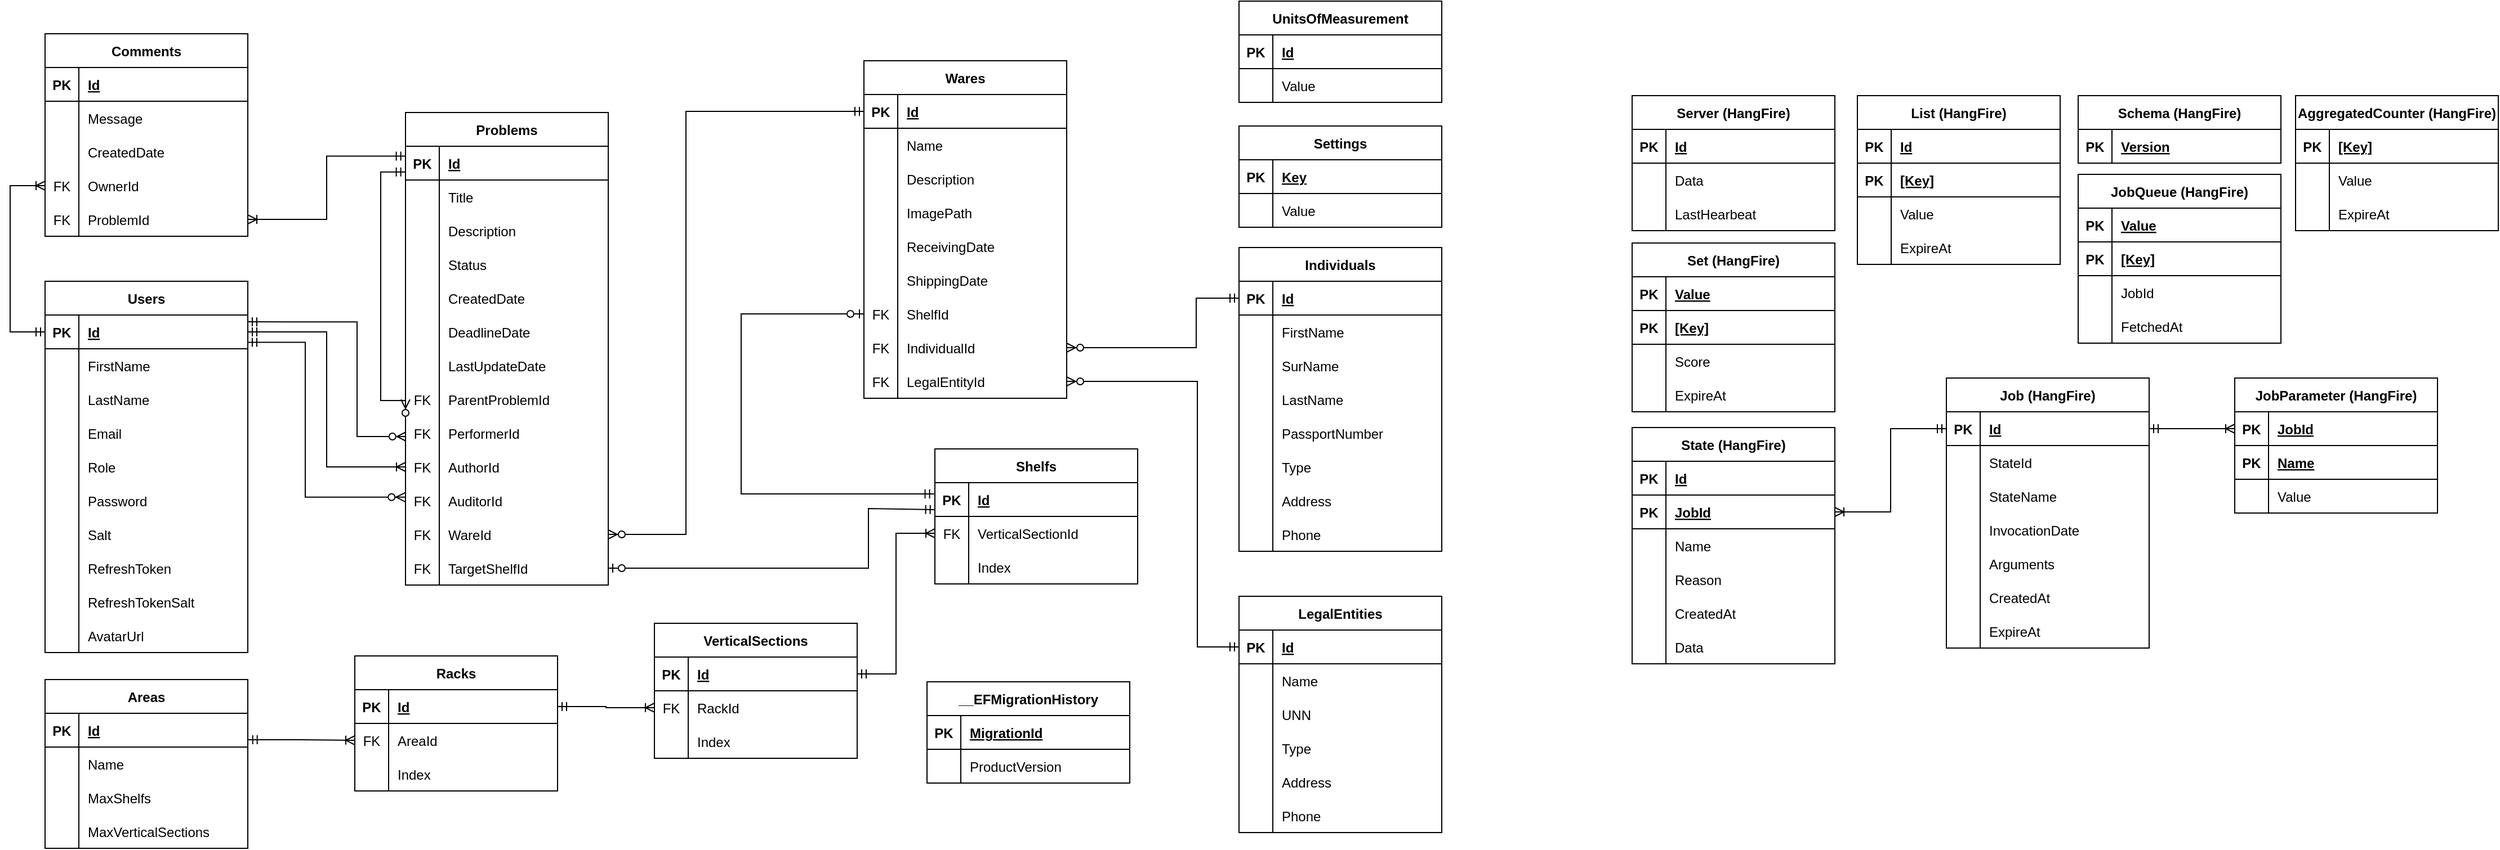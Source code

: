<mxfile version="21.1.8" type="device">
  <diagram id="JHFAHeu_re22AyXju2-P" name="Страница 1">
    <mxGraphModel dx="1802" dy="837" grid="0" gridSize="10" guides="1" tooltips="1" connect="1" arrows="1" fold="1" page="0" pageScale="1" pageWidth="1400" pageHeight="850" math="0" shadow="0">
      <root>
        <mxCell id="0" />
        <mxCell id="1" parent="0" />
        <mxCell id="QiPcxL4z2YmMqNwjhLPZ-1" value="Problems" style="shape=table;startSize=30;container=1;collapsible=1;childLayout=tableLayout;fixedRows=1;rowLines=0;fontStyle=1;align=center;resizeLast=1;" parent="1" vertex="1">
          <mxGeometry x="660" y="170" width="180" height="420" as="geometry" />
        </mxCell>
        <mxCell id="QiPcxL4z2YmMqNwjhLPZ-2" value="" style="shape=tableRow;horizontal=0;startSize=0;swimlaneHead=0;swimlaneBody=0;fillColor=none;collapsible=0;dropTarget=0;points=[[0,0.5],[1,0.5]];portConstraint=eastwest;top=0;left=0;right=0;bottom=1;" parent="QiPcxL4z2YmMqNwjhLPZ-1" vertex="1">
          <mxGeometry y="30" width="180" height="30" as="geometry" />
        </mxCell>
        <mxCell id="QiPcxL4z2YmMqNwjhLPZ-3" value="PK" style="shape=partialRectangle;connectable=0;fillColor=none;top=0;left=0;bottom=0;right=0;fontStyle=1;overflow=hidden;" parent="QiPcxL4z2YmMqNwjhLPZ-2" vertex="1">
          <mxGeometry width="30" height="30" as="geometry">
            <mxRectangle width="30" height="30" as="alternateBounds" />
          </mxGeometry>
        </mxCell>
        <mxCell id="QiPcxL4z2YmMqNwjhLPZ-4" value="Id" style="shape=partialRectangle;connectable=0;fillColor=none;top=0;left=0;bottom=0;right=0;align=left;spacingLeft=6;fontStyle=5;overflow=hidden;" parent="QiPcxL4z2YmMqNwjhLPZ-2" vertex="1">
          <mxGeometry x="30" width="150" height="30" as="geometry">
            <mxRectangle width="150" height="30" as="alternateBounds" />
          </mxGeometry>
        </mxCell>
        <mxCell id="QiPcxL4z2YmMqNwjhLPZ-5" value="" style="shape=tableRow;horizontal=0;startSize=0;swimlaneHead=0;swimlaneBody=0;fillColor=none;collapsible=0;dropTarget=0;points=[[0,0.5],[1,0.5]];portConstraint=eastwest;top=0;left=0;right=0;bottom=0;" parent="QiPcxL4z2YmMqNwjhLPZ-1" vertex="1">
          <mxGeometry y="60" width="180" height="30" as="geometry" />
        </mxCell>
        <mxCell id="QiPcxL4z2YmMqNwjhLPZ-6" value="" style="shape=partialRectangle;connectable=0;fillColor=none;top=0;left=0;bottom=0;right=0;editable=1;overflow=hidden;" parent="QiPcxL4z2YmMqNwjhLPZ-5" vertex="1">
          <mxGeometry width="30" height="30" as="geometry">
            <mxRectangle width="30" height="30" as="alternateBounds" />
          </mxGeometry>
        </mxCell>
        <mxCell id="QiPcxL4z2YmMqNwjhLPZ-7" value="Title" style="shape=partialRectangle;connectable=0;fillColor=none;top=0;left=0;bottom=0;right=0;align=left;spacingLeft=6;overflow=hidden;" parent="QiPcxL4z2YmMqNwjhLPZ-5" vertex="1">
          <mxGeometry x="30" width="150" height="30" as="geometry">
            <mxRectangle width="150" height="30" as="alternateBounds" />
          </mxGeometry>
        </mxCell>
        <mxCell id="QiPcxL4z2YmMqNwjhLPZ-8" value="" style="shape=tableRow;horizontal=0;startSize=0;swimlaneHead=0;swimlaneBody=0;fillColor=none;collapsible=0;dropTarget=0;points=[[0,0.5],[1,0.5]];portConstraint=eastwest;top=0;left=0;right=0;bottom=0;" parent="QiPcxL4z2YmMqNwjhLPZ-1" vertex="1">
          <mxGeometry y="90" width="180" height="30" as="geometry" />
        </mxCell>
        <mxCell id="QiPcxL4z2YmMqNwjhLPZ-9" value="" style="shape=partialRectangle;connectable=0;fillColor=none;top=0;left=0;bottom=0;right=0;editable=1;overflow=hidden;" parent="QiPcxL4z2YmMqNwjhLPZ-8" vertex="1">
          <mxGeometry width="30" height="30" as="geometry">
            <mxRectangle width="30" height="30" as="alternateBounds" />
          </mxGeometry>
        </mxCell>
        <mxCell id="QiPcxL4z2YmMqNwjhLPZ-10" value="Description" style="shape=partialRectangle;connectable=0;fillColor=none;top=0;left=0;bottom=0;right=0;align=left;spacingLeft=6;overflow=hidden;" parent="QiPcxL4z2YmMqNwjhLPZ-8" vertex="1">
          <mxGeometry x="30" width="150" height="30" as="geometry">
            <mxRectangle width="150" height="30" as="alternateBounds" />
          </mxGeometry>
        </mxCell>
        <mxCell id="QiPcxL4z2YmMqNwjhLPZ-11" value="" style="shape=tableRow;horizontal=0;startSize=0;swimlaneHead=0;swimlaneBody=0;fillColor=none;collapsible=0;dropTarget=0;points=[[0,0.5],[1,0.5]];portConstraint=eastwest;top=0;left=0;right=0;bottom=0;" parent="QiPcxL4z2YmMqNwjhLPZ-1" vertex="1">
          <mxGeometry y="120" width="180" height="30" as="geometry" />
        </mxCell>
        <mxCell id="QiPcxL4z2YmMqNwjhLPZ-12" value="" style="shape=partialRectangle;connectable=0;fillColor=none;top=0;left=0;bottom=0;right=0;editable=1;overflow=hidden;" parent="QiPcxL4z2YmMqNwjhLPZ-11" vertex="1">
          <mxGeometry width="30" height="30" as="geometry">
            <mxRectangle width="30" height="30" as="alternateBounds" />
          </mxGeometry>
        </mxCell>
        <mxCell id="QiPcxL4z2YmMqNwjhLPZ-13" value="Status" style="shape=partialRectangle;connectable=0;fillColor=none;top=0;left=0;bottom=0;right=0;align=left;spacingLeft=6;overflow=hidden;" parent="QiPcxL4z2YmMqNwjhLPZ-11" vertex="1">
          <mxGeometry x="30" width="150" height="30" as="geometry">
            <mxRectangle width="150" height="30" as="alternateBounds" />
          </mxGeometry>
        </mxCell>
        <mxCell id="QiPcxL4z2YmMqNwjhLPZ-14" value="" style="shape=tableRow;horizontal=0;startSize=0;swimlaneHead=0;swimlaneBody=0;fillColor=none;collapsible=0;dropTarget=0;points=[[0,0.5],[1,0.5]];portConstraint=eastwest;top=0;left=0;right=0;bottom=0;" parent="QiPcxL4z2YmMqNwjhLPZ-1" vertex="1">
          <mxGeometry y="150" width="180" height="30" as="geometry" />
        </mxCell>
        <mxCell id="QiPcxL4z2YmMqNwjhLPZ-15" value="" style="shape=partialRectangle;connectable=0;fillColor=none;top=0;left=0;bottom=0;right=0;editable=1;overflow=hidden;" parent="QiPcxL4z2YmMqNwjhLPZ-14" vertex="1">
          <mxGeometry width="30" height="30" as="geometry">
            <mxRectangle width="30" height="30" as="alternateBounds" />
          </mxGeometry>
        </mxCell>
        <mxCell id="QiPcxL4z2YmMqNwjhLPZ-16" value="CreatedDate" style="shape=partialRectangle;connectable=0;fillColor=none;top=0;left=0;bottom=0;right=0;align=left;spacingLeft=6;overflow=hidden;" parent="QiPcxL4z2YmMqNwjhLPZ-14" vertex="1">
          <mxGeometry x="30" width="150" height="30" as="geometry">
            <mxRectangle width="150" height="30" as="alternateBounds" />
          </mxGeometry>
        </mxCell>
        <mxCell id="4R6QbQ48vLK_W4lO02G5-3" value="" style="shape=tableRow;horizontal=0;startSize=0;swimlaneHead=0;swimlaneBody=0;fillColor=none;collapsible=0;dropTarget=0;points=[[0,0.5],[1,0.5]];portConstraint=eastwest;top=0;left=0;right=0;bottom=0;" vertex="1" parent="QiPcxL4z2YmMqNwjhLPZ-1">
          <mxGeometry y="180" width="180" height="30" as="geometry" />
        </mxCell>
        <mxCell id="4R6QbQ48vLK_W4lO02G5-4" value="" style="shape=partialRectangle;connectable=0;fillColor=none;top=0;left=0;bottom=0;right=0;editable=1;overflow=hidden;" vertex="1" parent="4R6QbQ48vLK_W4lO02G5-3">
          <mxGeometry width="30" height="30" as="geometry">
            <mxRectangle width="30" height="30" as="alternateBounds" />
          </mxGeometry>
        </mxCell>
        <mxCell id="4R6QbQ48vLK_W4lO02G5-5" value="DeadlineDate" style="shape=partialRectangle;connectable=0;fillColor=none;top=0;left=0;bottom=0;right=0;align=left;spacingLeft=6;overflow=hidden;" vertex="1" parent="4R6QbQ48vLK_W4lO02G5-3">
          <mxGeometry x="30" width="150" height="30" as="geometry">
            <mxRectangle width="150" height="30" as="alternateBounds" />
          </mxGeometry>
        </mxCell>
        <mxCell id="QiPcxL4z2YmMqNwjhLPZ-17" value="" style="shape=tableRow;horizontal=0;startSize=0;swimlaneHead=0;swimlaneBody=0;fillColor=none;collapsible=0;dropTarget=0;points=[[0,0.5],[1,0.5]];portConstraint=eastwest;top=0;left=0;right=0;bottom=0;" parent="QiPcxL4z2YmMqNwjhLPZ-1" vertex="1">
          <mxGeometry y="210" width="180" height="30" as="geometry" />
        </mxCell>
        <mxCell id="QiPcxL4z2YmMqNwjhLPZ-18" value="" style="shape=partialRectangle;connectable=0;fillColor=none;top=0;left=0;bottom=0;right=0;editable=1;overflow=hidden;" parent="QiPcxL4z2YmMqNwjhLPZ-17" vertex="1">
          <mxGeometry width="30" height="30" as="geometry">
            <mxRectangle width="30" height="30" as="alternateBounds" />
          </mxGeometry>
        </mxCell>
        <mxCell id="QiPcxL4z2YmMqNwjhLPZ-19" value="LastUpdateDate" style="shape=partialRectangle;connectable=0;fillColor=none;top=0;left=0;bottom=0;right=0;align=left;spacingLeft=6;overflow=hidden;" parent="QiPcxL4z2YmMqNwjhLPZ-17" vertex="1">
          <mxGeometry x="30" width="150" height="30" as="geometry">
            <mxRectangle width="150" height="30" as="alternateBounds" />
          </mxGeometry>
        </mxCell>
        <mxCell id="QiPcxL4z2YmMqNwjhLPZ-20" value="" style="shape=tableRow;horizontal=0;startSize=0;swimlaneHead=0;swimlaneBody=0;fillColor=none;collapsible=0;dropTarget=0;points=[[0,0.5],[1,0.5]];portConstraint=eastwest;top=0;left=0;right=0;bottom=0;" parent="QiPcxL4z2YmMqNwjhLPZ-1" vertex="1">
          <mxGeometry y="240" width="180" height="30" as="geometry" />
        </mxCell>
        <mxCell id="QiPcxL4z2YmMqNwjhLPZ-21" value="FK" style="shape=partialRectangle;connectable=0;fillColor=none;top=0;left=0;bottom=0;right=0;editable=1;overflow=hidden;" parent="QiPcxL4z2YmMqNwjhLPZ-20" vertex="1">
          <mxGeometry width="30" height="30" as="geometry">
            <mxRectangle width="30" height="30" as="alternateBounds" />
          </mxGeometry>
        </mxCell>
        <mxCell id="QiPcxL4z2YmMqNwjhLPZ-22" value="ParentProblemId" style="shape=partialRectangle;connectable=0;fillColor=none;top=0;left=0;bottom=0;right=0;align=left;spacingLeft=6;overflow=hidden;" parent="QiPcxL4z2YmMqNwjhLPZ-20" vertex="1">
          <mxGeometry x="30" width="150" height="30" as="geometry">
            <mxRectangle width="150" height="30" as="alternateBounds" />
          </mxGeometry>
        </mxCell>
        <mxCell id="QiPcxL4z2YmMqNwjhLPZ-23" value="" style="shape=tableRow;horizontal=0;startSize=0;swimlaneHead=0;swimlaneBody=0;fillColor=none;collapsible=0;dropTarget=0;points=[[0,0.5],[1,0.5]];portConstraint=eastwest;top=0;left=0;right=0;bottom=0;" parent="QiPcxL4z2YmMqNwjhLPZ-1" vertex="1">
          <mxGeometry y="270" width="180" height="30" as="geometry" />
        </mxCell>
        <mxCell id="QiPcxL4z2YmMqNwjhLPZ-24" value="FK" style="shape=partialRectangle;connectable=0;fillColor=none;top=0;left=0;bottom=0;right=0;editable=1;overflow=hidden;" parent="QiPcxL4z2YmMqNwjhLPZ-23" vertex="1">
          <mxGeometry width="30" height="30" as="geometry">
            <mxRectangle width="30" height="30" as="alternateBounds" />
          </mxGeometry>
        </mxCell>
        <mxCell id="QiPcxL4z2YmMqNwjhLPZ-25" value="PerformerId" style="shape=partialRectangle;connectable=0;fillColor=none;top=0;left=0;bottom=0;right=0;align=left;spacingLeft=6;overflow=hidden;" parent="QiPcxL4z2YmMqNwjhLPZ-23" vertex="1">
          <mxGeometry x="30" width="150" height="30" as="geometry">
            <mxRectangle width="150" height="30" as="alternateBounds" />
          </mxGeometry>
        </mxCell>
        <mxCell id="QiPcxL4z2YmMqNwjhLPZ-26" value="" style="shape=tableRow;horizontal=0;startSize=0;swimlaneHead=0;swimlaneBody=0;fillColor=none;collapsible=0;dropTarget=0;points=[[0,0.5],[1,0.5]];portConstraint=eastwest;top=0;left=0;right=0;bottom=0;" parent="QiPcxL4z2YmMqNwjhLPZ-1" vertex="1">
          <mxGeometry y="300" width="180" height="30" as="geometry" />
        </mxCell>
        <mxCell id="QiPcxL4z2YmMqNwjhLPZ-27" value="FK" style="shape=partialRectangle;connectable=0;fillColor=none;top=0;left=0;bottom=0;right=0;editable=1;overflow=hidden;" parent="QiPcxL4z2YmMqNwjhLPZ-26" vertex="1">
          <mxGeometry width="30" height="30" as="geometry">
            <mxRectangle width="30" height="30" as="alternateBounds" />
          </mxGeometry>
        </mxCell>
        <mxCell id="QiPcxL4z2YmMqNwjhLPZ-28" value="AuthorId" style="shape=partialRectangle;connectable=0;fillColor=none;top=0;left=0;bottom=0;right=0;align=left;spacingLeft=6;overflow=hidden;" parent="QiPcxL4z2YmMqNwjhLPZ-26" vertex="1">
          <mxGeometry x="30" width="150" height="30" as="geometry">
            <mxRectangle width="150" height="30" as="alternateBounds" />
          </mxGeometry>
        </mxCell>
        <mxCell id="QiPcxL4z2YmMqNwjhLPZ-29" value="" style="shape=tableRow;horizontal=0;startSize=0;swimlaneHead=0;swimlaneBody=0;fillColor=none;collapsible=0;dropTarget=0;points=[[0,0.5],[1,0.5]];portConstraint=eastwest;top=0;left=0;right=0;bottom=0;" parent="QiPcxL4z2YmMqNwjhLPZ-1" vertex="1">
          <mxGeometry y="330" width="180" height="30" as="geometry" />
        </mxCell>
        <mxCell id="QiPcxL4z2YmMqNwjhLPZ-30" value="FK" style="shape=partialRectangle;connectable=0;fillColor=none;top=0;left=0;bottom=0;right=0;editable=1;overflow=hidden;" parent="QiPcxL4z2YmMqNwjhLPZ-29" vertex="1">
          <mxGeometry width="30" height="30" as="geometry">
            <mxRectangle width="30" height="30" as="alternateBounds" />
          </mxGeometry>
        </mxCell>
        <mxCell id="QiPcxL4z2YmMqNwjhLPZ-31" value="AuditorId" style="shape=partialRectangle;connectable=0;fillColor=none;top=0;left=0;bottom=0;right=0;align=left;spacingLeft=6;overflow=hidden;" parent="QiPcxL4z2YmMqNwjhLPZ-29" vertex="1">
          <mxGeometry x="30" width="150" height="30" as="geometry">
            <mxRectangle width="150" height="30" as="alternateBounds" />
          </mxGeometry>
        </mxCell>
        <mxCell id="QiPcxL4z2YmMqNwjhLPZ-32" value="" style="shape=tableRow;horizontal=0;startSize=0;swimlaneHead=0;swimlaneBody=0;fillColor=none;collapsible=0;dropTarget=0;points=[[0,0.5],[1,0.5]];portConstraint=eastwest;top=0;left=0;right=0;bottom=0;" parent="QiPcxL4z2YmMqNwjhLPZ-1" vertex="1">
          <mxGeometry y="360" width="180" height="30" as="geometry" />
        </mxCell>
        <mxCell id="QiPcxL4z2YmMqNwjhLPZ-33" value="FK" style="shape=partialRectangle;connectable=0;fillColor=none;top=0;left=0;bottom=0;right=0;editable=1;overflow=hidden;" parent="QiPcxL4z2YmMqNwjhLPZ-32" vertex="1">
          <mxGeometry width="30" height="30" as="geometry">
            <mxRectangle width="30" height="30" as="alternateBounds" />
          </mxGeometry>
        </mxCell>
        <mxCell id="QiPcxL4z2YmMqNwjhLPZ-34" value="WareId" style="shape=partialRectangle;connectable=0;fillColor=none;top=0;left=0;bottom=0;right=0;align=left;spacingLeft=6;overflow=hidden;" parent="QiPcxL4z2YmMqNwjhLPZ-32" vertex="1">
          <mxGeometry x="30" width="150" height="30" as="geometry">
            <mxRectangle width="150" height="30" as="alternateBounds" />
          </mxGeometry>
        </mxCell>
        <mxCell id="QiPcxL4z2YmMqNwjhLPZ-35" value="" style="shape=tableRow;horizontal=0;startSize=0;swimlaneHead=0;swimlaneBody=0;fillColor=none;collapsible=0;dropTarget=0;points=[[0,0.5],[1,0.5]];portConstraint=eastwest;top=0;left=0;right=0;bottom=0;" parent="QiPcxL4z2YmMqNwjhLPZ-1" vertex="1">
          <mxGeometry y="390" width="180" height="30" as="geometry" />
        </mxCell>
        <mxCell id="QiPcxL4z2YmMqNwjhLPZ-36" value="FK" style="shape=partialRectangle;connectable=0;fillColor=none;top=0;left=0;bottom=0;right=0;editable=1;overflow=hidden;" parent="QiPcxL4z2YmMqNwjhLPZ-35" vertex="1">
          <mxGeometry width="30" height="30" as="geometry">
            <mxRectangle width="30" height="30" as="alternateBounds" />
          </mxGeometry>
        </mxCell>
        <mxCell id="QiPcxL4z2YmMqNwjhLPZ-37" value="TargetShelfId" style="shape=partialRectangle;connectable=0;fillColor=none;top=0;left=0;bottom=0;right=0;align=left;spacingLeft=6;overflow=hidden;" parent="QiPcxL4z2YmMqNwjhLPZ-35" vertex="1">
          <mxGeometry x="30" width="150" height="30" as="geometry">
            <mxRectangle width="150" height="30" as="alternateBounds" />
          </mxGeometry>
        </mxCell>
        <mxCell id="1HubgALI7Z3Be67TQ77Q-3" value="" style="edgeStyle=orthogonalEdgeStyle;fontSize=12;html=1;endArrow=ERzeroToMany;startArrow=ERmandOne;rounded=0;entryX=0;entryY=0.5;entryDx=0;entryDy=0;exitX=-0.001;exitY=0.764;exitDx=0;exitDy=0;exitPerimeter=0;" parent="QiPcxL4z2YmMqNwjhLPZ-1" source="QiPcxL4z2YmMqNwjhLPZ-2" target="QiPcxL4z2YmMqNwjhLPZ-20" edge="1">
          <mxGeometry width="100" height="100" relative="1" as="geometry">
            <mxPoint x="-55" y="80" as="sourcePoint" />
            <mxPoint x="-9" y="-73" as="targetPoint" />
            <Array as="points">
              <mxPoint x="-22" y="53" />
              <mxPoint x="-22" y="256" />
              <mxPoint y="256" />
            </Array>
          </mxGeometry>
        </mxCell>
        <mxCell id="QiPcxL4z2YmMqNwjhLPZ-54" value="Shelfs" style="shape=table;startSize=30;container=1;collapsible=1;childLayout=tableLayout;fixedRows=1;rowLines=0;fontStyle=1;align=center;resizeLast=1;" parent="1" vertex="1">
          <mxGeometry x="1130" y="469" width="180" height="120" as="geometry" />
        </mxCell>
        <mxCell id="QiPcxL4z2YmMqNwjhLPZ-55" value="" style="shape=tableRow;horizontal=0;startSize=0;swimlaneHead=0;swimlaneBody=0;fillColor=none;collapsible=0;dropTarget=0;points=[[0,0.5],[1,0.5]];portConstraint=eastwest;top=0;left=0;right=0;bottom=1;" parent="QiPcxL4z2YmMqNwjhLPZ-54" vertex="1">
          <mxGeometry y="30" width="180" height="30" as="geometry" />
        </mxCell>
        <mxCell id="QiPcxL4z2YmMqNwjhLPZ-56" value="PK" style="shape=partialRectangle;connectable=0;fillColor=none;top=0;left=0;bottom=0;right=0;fontStyle=1;overflow=hidden;" parent="QiPcxL4z2YmMqNwjhLPZ-55" vertex="1">
          <mxGeometry width="30" height="30" as="geometry">
            <mxRectangle width="30" height="30" as="alternateBounds" />
          </mxGeometry>
        </mxCell>
        <mxCell id="QiPcxL4z2YmMqNwjhLPZ-57" value="Id" style="shape=partialRectangle;connectable=0;fillColor=none;top=0;left=0;bottom=0;right=0;align=left;spacingLeft=6;fontStyle=5;overflow=hidden;" parent="QiPcxL4z2YmMqNwjhLPZ-55" vertex="1">
          <mxGeometry x="30" width="150" height="30" as="geometry">
            <mxRectangle width="150" height="30" as="alternateBounds" />
          </mxGeometry>
        </mxCell>
        <mxCell id="QiPcxL4z2YmMqNwjhLPZ-58" value="" style="shape=tableRow;horizontal=0;startSize=0;swimlaneHead=0;swimlaneBody=0;fillColor=none;collapsible=0;dropTarget=0;points=[[0,0.5],[1,0.5]];portConstraint=eastwest;top=0;left=0;right=0;bottom=0;" parent="QiPcxL4z2YmMqNwjhLPZ-54" vertex="1">
          <mxGeometry y="60" width="180" height="30" as="geometry" />
        </mxCell>
        <mxCell id="QiPcxL4z2YmMqNwjhLPZ-59" value="FK" style="shape=partialRectangle;connectable=0;fillColor=none;top=0;left=0;bottom=0;right=0;editable=1;overflow=hidden;" parent="QiPcxL4z2YmMqNwjhLPZ-58" vertex="1">
          <mxGeometry width="30" height="30" as="geometry">
            <mxRectangle width="30" height="30" as="alternateBounds" />
          </mxGeometry>
        </mxCell>
        <mxCell id="QiPcxL4z2YmMqNwjhLPZ-60" value="VerticalSectionId" style="shape=partialRectangle;connectable=0;fillColor=none;top=0;left=0;bottom=0;right=0;align=left;spacingLeft=6;overflow=hidden;" parent="QiPcxL4z2YmMqNwjhLPZ-58" vertex="1">
          <mxGeometry x="30" width="150" height="30" as="geometry">
            <mxRectangle width="150" height="30" as="alternateBounds" />
          </mxGeometry>
        </mxCell>
        <mxCell id="QiPcxL4z2YmMqNwjhLPZ-61" value="" style="shape=tableRow;horizontal=0;startSize=0;swimlaneHead=0;swimlaneBody=0;fillColor=none;collapsible=0;dropTarget=0;points=[[0,0.5],[1,0.5]];portConstraint=eastwest;top=0;left=0;right=0;bottom=0;" parent="QiPcxL4z2YmMqNwjhLPZ-54" vertex="1">
          <mxGeometry y="90" width="180" height="30" as="geometry" />
        </mxCell>
        <mxCell id="QiPcxL4z2YmMqNwjhLPZ-62" value="" style="shape=partialRectangle;connectable=0;fillColor=none;top=0;left=0;bottom=0;right=0;editable=1;overflow=hidden;" parent="QiPcxL4z2YmMqNwjhLPZ-61" vertex="1">
          <mxGeometry width="30" height="30" as="geometry">
            <mxRectangle width="30" height="30" as="alternateBounds" />
          </mxGeometry>
        </mxCell>
        <mxCell id="QiPcxL4z2YmMqNwjhLPZ-63" value="Index" style="shape=partialRectangle;connectable=0;fillColor=none;top=0;left=0;bottom=0;right=0;align=left;spacingLeft=6;overflow=hidden;" parent="QiPcxL4z2YmMqNwjhLPZ-61" vertex="1">
          <mxGeometry x="30" width="150" height="30" as="geometry">
            <mxRectangle width="150" height="30" as="alternateBounds" />
          </mxGeometry>
        </mxCell>
        <mxCell id="QiPcxL4z2YmMqNwjhLPZ-64" value="VerticalSections" style="shape=table;startSize=30;container=1;collapsible=1;childLayout=tableLayout;fixedRows=1;rowLines=0;fontStyle=1;align=center;resizeLast=1;" parent="1" vertex="1">
          <mxGeometry x="881" y="624" width="180" height="120" as="geometry" />
        </mxCell>
        <mxCell id="QiPcxL4z2YmMqNwjhLPZ-65" value="" style="shape=tableRow;horizontal=0;startSize=0;swimlaneHead=0;swimlaneBody=0;fillColor=none;collapsible=0;dropTarget=0;points=[[0,0.5],[1,0.5]];portConstraint=eastwest;top=0;left=0;right=0;bottom=1;" parent="QiPcxL4z2YmMqNwjhLPZ-64" vertex="1">
          <mxGeometry y="30" width="180" height="30" as="geometry" />
        </mxCell>
        <mxCell id="QiPcxL4z2YmMqNwjhLPZ-66" value="PK" style="shape=partialRectangle;connectable=0;fillColor=none;top=0;left=0;bottom=0;right=0;fontStyle=1;overflow=hidden;" parent="QiPcxL4z2YmMqNwjhLPZ-65" vertex="1">
          <mxGeometry width="30" height="30" as="geometry">
            <mxRectangle width="30" height="30" as="alternateBounds" />
          </mxGeometry>
        </mxCell>
        <mxCell id="QiPcxL4z2YmMqNwjhLPZ-67" value="Id" style="shape=partialRectangle;connectable=0;fillColor=none;top=0;left=0;bottom=0;right=0;align=left;spacingLeft=6;fontStyle=5;overflow=hidden;" parent="QiPcxL4z2YmMqNwjhLPZ-65" vertex="1">
          <mxGeometry x="30" width="150" height="30" as="geometry">
            <mxRectangle width="150" height="30" as="alternateBounds" />
          </mxGeometry>
        </mxCell>
        <mxCell id="QiPcxL4z2YmMqNwjhLPZ-68" value="" style="shape=tableRow;horizontal=0;startSize=0;swimlaneHead=0;swimlaneBody=0;fillColor=none;collapsible=0;dropTarget=0;points=[[0,0.5],[1,0.5]];portConstraint=eastwest;top=0;left=0;right=0;bottom=0;" parent="QiPcxL4z2YmMqNwjhLPZ-64" vertex="1">
          <mxGeometry y="60" width="180" height="30" as="geometry" />
        </mxCell>
        <mxCell id="QiPcxL4z2YmMqNwjhLPZ-69" value="FK" style="shape=partialRectangle;connectable=0;fillColor=none;top=0;left=0;bottom=0;right=0;editable=1;overflow=hidden;" parent="QiPcxL4z2YmMqNwjhLPZ-68" vertex="1">
          <mxGeometry width="30" height="30" as="geometry">
            <mxRectangle width="30" height="30" as="alternateBounds" />
          </mxGeometry>
        </mxCell>
        <mxCell id="QiPcxL4z2YmMqNwjhLPZ-70" value="RackId" style="shape=partialRectangle;connectable=0;fillColor=none;top=0;left=0;bottom=0;right=0;align=left;spacingLeft=6;overflow=hidden;" parent="QiPcxL4z2YmMqNwjhLPZ-68" vertex="1">
          <mxGeometry x="30" width="150" height="30" as="geometry">
            <mxRectangle width="150" height="30" as="alternateBounds" />
          </mxGeometry>
        </mxCell>
        <mxCell id="QiPcxL4z2YmMqNwjhLPZ-71" value="" style="shape=tableRow;horizontal=0;startSize=0;swimlaneHead=0;swimlaneBody=0;fillColor=none;collapsible=0;dropTarget=0;points=[[0,0.5],[1,0.5]];portConstraint=eastwest;top=0;left=0;right=0;bottom=0;" parent="QiPcxL4z2YmMqNwjhLPZ-64" vertex="1">
          <mxGeometry y="90" width="180" height="30" as="geometry" />
        </mxCell>
        <mxCell id="QiPcxL4z2YmMqNwjhLPZ-72" value="" style="shape=partialRectangle;connectable=0;fillColor=none;top=0;left=0;bottom=0;right=0;editable=1;overflow=hidden;" parent="QiPcxL4z2YmMqNwjhLPZ-71" vertex="1">
          <mxGeometry width="30" height="30" as="geometry">
            <mxRectangle width="30" height="30" as="alternateBounds" />
          </mxGeometry>
        </mxCell>
        <mxCell id="QiPcxL4z2YmMqNwjhLPZ-73" value="Index" style="shape=partialRectangle;connectable=0;fillColor=none;top=0;left=0;bottom=0;right=0;align=left;spacingLeft=6;overflow=hidden;" parent="QiPcxL4z2YmMqNwjhLPZ-71" vertex="1">
          <mxGeometry x="30" width="150" height="30" as="geometry">
            <mxRectangle width="150" height="30" as="alternateBounds" />
          </mxGeometry>
        </mxCell>
        <mxCell id="QiPcxL4z2YmMqNwjhLPZ-74" value="Racks" style="shape=table;startSize=30;container=1;collapsible=1;childLayout=tableLayout;fixedRows=1;rowLines=0;fontStyle=1;align=center;resizeLast=1;" parent="1" vertex="1">
          <mxGeometry x="615" y="653" width="180" height="120" as="geometry" />
        </mxCell>
        <mxCell id="QiPcxL4z2YmMqNwjhLPZ-75" value="" style="shape=tableRow;horizontal=0;startSize=0;swimlaneHead=0;swimlaneBody=0;fillColor=none;collapsible=0;dropTarget=0;points=[[0,0.5],[1,0.5]];portConstraint=eastwest;top=0;left=0;right=0;bottom=1;" parent="QiPcxL4z2YmMqNwjhLPZ-74" vertex="1">
          <mxGeometry y="30" width="180" height="30" as="geometry" />
        </mxCell>
        <mxCell id="QiPcxL4z2YmMqNwjhLPZ-76" value="PK" style="shape=partialRectangle;connectable=0;fillColor=none;top=0;left=0;bottom=0;right=0;fontStyle=1;overflow=hidden;" parent="QiPcxL4z2YmMqNwjhLPZ-75" vertex="1">
          <mxGeometry width="30" height="30" as="geometry">
            <mxRectangle width="30" height="30" as="alternateBounds" />
          </mxGeometry>
        </mxCell>
        <mxCell id="QiPcxL4z2YmMqNwjhLPZ-77" value="Id" style="shape=partialRectangle;connectable=0;fillColor=none;top=0;left=0;bottom=0;right=0;align=left;spacingLeft=6;fontStyle=5;overflow=hidden;" parent="QiPcxL4z2YmMqNwjhLPZ-75" vertex="1">
          <mxGeometry x="30" width="150" height="30" as="geometry">
            <mxRectangle width="150" height="30" as="alternateBounds" />
          </mxGeometry>
        </mxCell>
        <mxCell id="QiPcxL4z2YmMqNwjhLPZ-78" value="" style="shape=tableRow;horizontal=0;startSize=0;swimlaneHead=0;swimlaneBody=0;fillColor=none;collapsible=0;dropTarget=0;points=[[0,0.5],[1,0.5]];portConstraint=eastwest;top=0;left=0;right=0;bottom=0;" parent="QiPcxL4z2YmMqNwjhLPZ-74" vertex="1">
          <mxGeometry y="60" width="180" height="30" as="geometry" />
        </mxCell>
        <mxCell id="QiPcxL4z2YmMqNwjhLPZ-79" value="FK" style="shape=partialRectangle;connectable=0;fillColor=none;top=0;left=0;bottom=0;right=0;editable=1;overflow=hidden;" parent="QiPcxL4z2YmMqNwjhLPZ-78" vertex="1">
          <mxGeometry width="30" height="30" as="geometry">
            <mxRectangle width="30" height="30" as="alternateBounds" />
          </mxGeometry>
        </mxCell>
        <mxCell id="QiPcxL4z2YmMqNwjhLPZ-80" value="AreaId" style="shape=partialRectangle;connectable=0;fillColor=none;top=0;left=0;bottom=0;right=0;align=left;spacingLeft=6;overflow=hidden;" parent="QiPcxL4z2YmMqNwjhLPZ-78" vertex="1">
          <mxGeometry x="30" width="150" height="30" as="geometry">
            <mxRectangle width="150" height="30" as="alternateBounds" />
          </mxGeometry>
        </mxCell>
        <mxCell id="QiPcxL4z2YmMqNwjhLPZ-81" value="" style="shape=tableRow;horizontal=0;startSize=0;swimlaneHead=0;swimlaneBody=0;fillColor=none;collapsible=0;dropTarget=0;points=[[0,0.5],[1,0.5]];portConstraint=eastwest;top=0;left=0;right=0;bottom=0;" parent="QiPcxL4z2YmMqNwjhLPZ-74" vertex="1">
          <mxGeometry y="90" width="180" height="30" as="geometry" />
        </mxCell>
        <mxCell id="QiPcxL4z2YmMqNwjhLPZ-82" value="" style="shape=partialRectangle;connectable=0;fillColor=none;top=0;left=0;bottom=0;right=0;editable=1;overflow=hidden;" parent="QiPcxL4z2YmMqNwjhLPZ-81" vertex="1">
          <mxGeometry width="30" height="30" as="geometry">
            <mxRectangle width="30" height="30" as="alternateBounds" />
          </mxGeometry>
        </mxCell>
        <mxCell id="QiPcxL4z2YmMqNwjhLPZ-83" value="Index" style="shape=partialRectangle;connectable=0;fillColor=none;top=0;left=0;bottom=0;right=0;align=left;spacingLeft=6;overflow=hidden;" parent="QiPcxL4z2YmMqNwjhLPZ-81" vertex="1">
          <mxGeometry x="30" width="150" height="30" as="geometry">
            <mxRectangle width="150" height="30" as="alternateBounds" />
          </mxGeometry>
        </mxCell>
        <mxCell id="QiPcxL4z2YmMqNwjhLPZ-84" value="Areas" style="shape=table;startSize=30;container=1;collapsible=1;childLayout=tableLayout;fixedRows=1;rowLines=0;fontStyle=1;align=center;resizeLast=1;" parent="1" vertex="1">
          <mxGeometry x="340" y="674" width="180" height="150" as="geometry" />
        </mxCell>
        <mxCell id="QiPcxL4z2YmMqNwjhLPZ-85" value="" style="shape=tableRow;horizontal=0;startSize=0;swimlaneHead=0;swimlaneBody=0;fillColor=none;collapsible=0;dropTarget=0;points=[[0,0.5],[1,0.5]];portConstraint=eastwest;top=0;left=0;right=0;bottom=1;" parent="QiPcxL4z2YmMqNwjhLPZ-84" vertex="1">
          <mxGeometry y="30" width="180" height="30" as="geometry" />
        </mxCell>
        <mxCell id="QiPcxL4z2YmMqNwjhLPZ-86" value="PK" style="shape=partialRectangle;connectable=0;fillColor=none;top=0;left=0;bottom=0;right=0;fontStyle=1;overflow=hidden;" parent="QiPcxL4z2YmMqNwjhLPZ-85" vertex="1">
          <mxGeometry width="30" height="30" as="geometry">
            <mxRectangle width="30" height="30" as="alternateBounds" />
          </mxGeometry>
        </mxCell>
        <mxCell id="QiPcxL4z2YmMqNwjhLPZ-87" value="Id" style="shape=partialRectangle;connectable=0;fillColor=none;top=0;left=0;bottom=0;right=0;align=left;spacingLeft=6;fontStyle=5;overflow=hidden;" parent="QiPcxL4z2YmMqNwjhLPZ-85" vertex="1">
          <mxGeometry x="30" width="150" height="30" as="geometry">
            <mxRectangle width="150" height="30" as="alternateBounds" />
          </mxGeometry>
        </mxCell>
        <mxCell id="QiPcxL4z2YmMqNwjhLPZ-88" value="" style="shape=tableRow;horizontal=0;startSize=0;swimlaneHead=0;swimlaneBody=0;fillColor=none;collapsible=0;dropTarget=0;points=[[0,0.5],[1,0.5]];portConstraint=eastwest;top=0;left=0;right=0;bottom=0;" parent="QiPcxL4z2YmMqNwjhLPZ-84" vertex="1">
          <mxGeometry y="60" width="180" height="30" as="geometry" />
        </mxCell>
        <mxCell id="QiPcxL4z2YmMqNwjhLPZ-89" value="" style="shape=partialRectangle;connectable=0;fillColor=none;top=0;left=0;bottom=0;right=0;editable=1;overflow=hidden;" parent="QiPcxL4z2YmMqNwjhLPZ-88" vertex="1">
          <mxGeometry width="30" height="30" as="geometry">
            <mxRectangle width="30" height="30" as="alternateBounds" />
          </mxGeometry>
        </mxCell>
        <mxCell id="QiPcxL4z2YmMqNwjhLPZ-90" value="Name" style="shape=partialRectangle;connectable=0;fillColor=none;top=0;left=0;bottom=0;right=0;align=left;spacingLeft=6;overflow=hidden;" parent="QiPcxL4z2YmMqNwjhLPZ-88" vertex="1">
          <mxGeometry x="30" width="150" height="30" as="geometry">
            <mxRectangle width="150" height="30" as="alternateBounds" />
          </mxGeometry>
        </mxCell>
        <mxCell id="QiPcxL4z2YmMqNwjhLPZ-94" value="" style="shape=tableRow;horizontal=0;startSize=0;swimlaneHead=0;swimlaneBody=0;fillColor=none;collapsible=0;dropTarget=0;points=[[0,0.5],[1,0.5]];portConstraint=eastwest;top=0;left=0;right=0;bottom=0;" parent="QiPcxL4z2YmMqNwjhLPZ-84" vertex="1">
          <mxGeometry y="90" width="180" height="30" as="geometry" />
        </mxCell>
        <mxCell id="QiPcxL4z2YmMqNwjhLPZ-95" value="" style="shape=partialRectangle;connectable=0;fillColor=none;top=0;left=0;bottom=0;right=0;editable=1;overflow=hidden;" parent="QiPcxL4z2YmMqNwjhLPZ-94" vertex="1">
          <mxGeometry width="30" height="30" as="geometry">
            <mxRectangle width="30" height="30" as="alternateBounds" />
          </mxGeometry>
        </mxCell>
        <mxCell id="QiPcxL4z2YmMqNwjhLPZ-96" value="MaxShelfs" style="shape=partialRectangle;connectable=0;fillColor=none;top=0;left=0;bottom=0;right=0;align=left;spacingLeft=6;overflow=hidden;" parent="QiPcxL4z2YmMqNwjhLPZ-94" vertex="1">
          <mxGeometry x="30" width="150" height="30" as="geometry">
            <mxRectangle width="150" height="30" as="alternateBounds" />
          </mxGeometry>
        </mxCell>
        <mxCell id="QiPcxL4z2YmMqNwjhLPZ-91" value="" style="shape=tableRow;horizontal=0;startSize=0;swimlaneHead=0;swimlaneBody=0;fillColor=none;collapsible=0;dropTarget=0;points=[[0,0.5],[1,0.5]];portConstraint=eastwest;top=0;left=0;right=0;bottom=0;" parent="QiPcxL4z2YmMqNwjhLPZ-84" vertex="1">
          <mxGeometry y="120" width="180" height="30" as="geometry" />
        </mxCell>
        <mxCell id="QiPcxL4z2YmMqNwjhLPZ-92" value="" style="shape=partialRectangle;connectable=0;fillColor=none;top=0;left=0;bottom=0;right=0;editable=1;overflow=hidden;" parent="QiPcxL4z2YmMqNwjhLPZ-91" vertex="1">
          <mxGeometry width="30" height="30" as="geometry">
            <mxRectangle width="30" height="30" as="alternateBounds" />
          </mxGeometry>
        </mxCell>
        <mxCell id="QiPcxL4z2YmMqNwjhLPZ-93" value="MaxVerticalSections" style="shape=partialRectangle;connectable=0;fillColor=none;top=0;left=0;bottom=0;right=0;align=left;spacingLeft=6;overflow=hidden;" parent="QiPcxL4z2YmMqNwjhLPZ-91" vertex="1">
          <mxGeometry x="30" width="150" height="30" as="geometry">
            <mxRectangle width="150" height="30" as="alternateBounds" />
          </mxGeometry>
        </mxCell>
        <mxCell id="QiPcxL4z2YmMqNwjhLPZ-97" value="Wares" style="shape=table;startSize=30;container=1;collapsible=1;childLayout=tableLayout;fixedRows=1;rowLines=0;fontStyle=1;align=center;resizeLast=1;" parent="1" vertex="1">
          <mxGeometry x="1067" y="124" width="180" height="300" as="geometry" />
        </mxCell>
        <mxCell id="QiPcxL4z2YmMqNwjhLPZ-98" value="" style="shape=tableRow;horizontal=0;startSize=0;swimlaneHead=0;swimlaneBody=0;fillColor=none;collapsible=0;dropTarget=0;points=[[0,0.5],[1,0.5]];portConstraint=eastwest;top=0;left=0;right=0;bottom=1;" parent="QiPcxL4z2YmMqNwjhLPZ-97" vertex="1">
          <mxGeometry y="30" width="180" height="30" as="geometry" />
        </mxCell>
        <mxCell id="QiPcxL4z2YmMqNwjhLPZ-99" value="PK" style="shape=partialRectangle;connectable=0;fillColor=none;top=0;left=0;bottom=0;right=0;fontStyle=1;overflow=hidden;" parent="QiPcxL4z2YmMqNwjhLPZ-98" vertex="1">
          <mxGeometry width="30" height="30" as="geometry">
            <mxRectangle width="30" height="30" as="alternateBounds" />
          </mxGeometry>
        </mxCell>
        <mxCell id="QiPcxL4z2YmMqNwjhLPZ-100" value="Id" style="shape=partialRectangle;connectable=0;fillColor=none;top=0;left=0;bottom=0;right=0;align=left;spacingLeft=6;fontStyle=5;overflow=hidden;" parent="QiPcxL4z2YmMqNwjhLPZ-98" vertex="1">
          <mxGeometry x="30" width="150" height="30" as="geometry">
            <mxRectangle width="150" height="30" as="alternateBounds" />
          </mxGeometry>
        </mxCell>
        <mxCell id="QiPcxL4z2YmMqNwjhLPZ-101" value="" style="shape=tableRow;horizontal=0;startSize=0;swimlaneHead=0;swimlaneBody=0;fillColor=none;collapsible=0;dropTarget=0;points=[[0,0.5],[1,0.5]];portConstraint=eastwest;top=0;left=0;right=0;bottom=0;" parent="QiPcxL4z2YmMqNwjhLPZ-97" vertex="1">
          <mxGeometry y="60" width="180" height="30" as="geometry" />
        </mxCell>
        <mxCell id="QiPcxL4z2YmMqNwjhLPZ-102" value="" style="shape=partialRectangle;connectable=0;fillColor=none;top=0;left=0;bottom=0;right=0;editable=1;overflow=hidden;" parent="QiPcxL4z2YmMqNwjhLPZ-101" vertex="1">
          <mxGeometry width="30" height="30" as="geometry">
            <mxRectangle width="30" height="30" as="alternateBounds" />
          </mxGeometry>
        </mxCell>
        <mxCell id="QiPcxL4z2YmMqNwjhLPZ-103" value="Name" style="shape=partialRectangle;connectable=0;fillColor=none;top=0;left=0;bottom=0;right=0;align=left;spacingLeft=6;overflow=hidden;" parent="QiPcxL4z2YmMqNwjhLPZ-101" vertex="1">
          <mxGeometry x="30" width="150" height="30" as="geometry">
            <mxRectangle width="150" height="30" as="alternateBounds" />
          </mxGeometry>
        </mxCell>
        <mxCell id="QiPcxL4z2YmMqNwjhLPZ-104" value="" style="shape=tableRow;horizontal=0;startSize=0;swimlaneHead=0;swimlaneBody=0;fillColor=none;collapsible=0;dropTarget=0;points=[[0,0.5],[1,0.5]];portConstraint=eastwest;top=0;left=0;right=0;bottom=0;" parent="QiPcxL4z2YmMqNwjhLPZ-97" vertex="1">
          <mxGeometry y="90" width="180" height="30" as="geometry" />
        </mxCell>
        <mxCell id="QiPcxL4z2YmMqNwjhLPZ-105" value="" style="shape=partialRectangle;connectable=0;fillColor=none;top=0;left=0;bottom=0;right=0;editable=1;overflow=hidden;" parent="QiPcxL4z2YmMqNwjhLPZ-104" vertex="1">
          <mxGeometry width="30" height="30" as="geometry">
            <mxRectangle width="30" height="30" as="alternateBounds" />
          </mxGeometry>
        </mxCell>
        <mxCell id="QiPcxL4z2YmMqNwjhLPZ-106" value="Description" style="shape=partialRectangle;connectable=0;fillColor=none;top=0;left=0;bottom=0;right=0;align=left;spacingLeft=6;overflow=hidden;" parent="QiPcxL4z2YmMqNwjhLPZ-104" vertex="1">
          <mxGeometry x="30" width="150" height="30" as="geometry">
            <mxRectangle width="150" height="30" as="alternateBounds" />
          </mxGeometry>
        </mxCell>
        <mxCell id="QiPcxL4z2YmMqNwjhLPZ-107" value="" style="shape=tableRow;horizontal=0;startSize=0;swimlaneHead=0;swimlaneBody=0;fillColor=none;collapsible=0;dropTarget=0;points=[[0,0.5],[1,0.5]];portConstraint=eastwest;top=0;left=0;right=0;bottom=0;" parent="QiPcxL4z2YmMqNwjhLPZ-97" vertex="1">
          <mxGeometry y="120" width="180" height="30" as="geometry" />
        </mxCell>
        <mxCell id="QiPcxL4z2YmMqNwjhLPZ-108" value="" style="shape=partialRectangle;connectable=0;fillColor=none;top=0;left=0;bottom=0;right=0;editable=1;overflow=hidden;" parent="QiPcxL4z2YmMqNwjhLPZ-107" vertex="1">
          <mxGeometry width="30" height="30" as="geometry">
            <mxRectangle width="30" height="30" as="alternateBounds" />
          </mxGeometry>
        </mxCell>
        <mxCell id="QiPcxL4z2YmMqNwjhLPZ-109" value="ImagePath" style="shape=partialRectangle;connectable=0;fillColor=none;top=0;left=0;bottom=0;right=0;align=left;spacingLeft=6;overflow=hidden;" parent="QiPcxL4z2YmMqNwjhLPZ-107" vertex="1">
          <mxGeometry x="30" width="150" height="30" as="geometry">
            <mxRectangle width="150" height="30" as="alternateBounds" />
          </mxGeometry>
        </mxCell>
        <mxCell id="QiPcxL4z2YmMqNwjhLPZ-110" value="" style="shape=tableRow;horizontal=0;startSize=0;swimlaneHead=0;swimlaneBody=0;fillColor=none;collapsible=0;dropTarget=0;points=[[0,0.5],[1,0.5]];portConstraint=eastwest;top=0;left=0;right=0;bottom=0;" parent="QiPcxL4z2YmMqNwjhLPZ-97" vertex="1">
          <mxGeometry y="150" width="180" height="30" as="geometry" />
        </mxCell>
        <mxCell id="QiPcxL4z2YmMqNwjhLPZ-111" value="" style="shape=partialRectangle;connectable=0;fillColor=none;top=0;left=0;bottom=0;right=0;editable=1;overflow=hidden;" parent="QiPcxL4z2YmMqNwjhLPZ-110" vertex="1">
          <mxGeometry width="30" height="30" as="geometry">
            <mxRectangle width="30" height="30" as="alternateBounds" />
          </mxGeometry>
        </mxCell>
        <mxCell id="QiPcxL4z2YmMqNwjhLPZ-112" value="ReceivingDate" style="shape=partialRectangle;connectable=0;fillColor=none;top=0;left=0;bottom=0;right=0;align=left;spacingLeft=6;overflow=hidden;" parent="QiPcxL4z2YmMqNwjhLPZ-110" vertex="1">
          <mxGeometry x="30" width="150" height="30" as="geometry">
            <mxRectangle width="150" height="30" as="alternateBounds" />
          </mxGeometry>
        </mxCell>
        <mxCell id="4R6QbQ48vLK_W4lO02G5-9" value="" style="shape=tableRow;horizontal=0;startSize=0;swimlaneHead=0;swimlaneBody=0;fillColor=none;collapsible=0;dropTarget=0;points=[[0,0.5],[1,0.5]];portConstraint=eastwest;top=0;left=0;right=0;bottom=0;" vertex="1" parent="QiPcxL4z2YmMqNwjhLPZ-97">
          <mxGeometry y="180" width="180" height="30" as="geometry" />
        </mxCell>
        <mxCell id="4R6QbQ48vLK_W4lO02G5-10" value="" style="shape=partialRectangle;connectable=0;fillColor=none;top=0;left=0;bottom=0;right=0;editable=1;overflow=hidden;" vertex="1" parent="4R6QbQ48vLK_W4lO02G5-9">
          <mxGeometry width="30" height="30" as="geometry">
            <mxRectangle width="30" height="30" as="alternateBounds" />
          </mxGeometry>
        </mxCell>
        <mxCell id="4R6QbQ48vLK_W4lO02G5-11" value="ShippingDate" style="shape=partialRectangle;connectable=0;fillColor=none;top=0;left=0;bottom=0;right=0;align=left;spacingLeft=6;overflow=hidden;" vertex="1" parent="4R6QbQ48vLK_W4lO02G5-9">
          <mxGeometry x="30" width="150" height="30" as="geometry">
            <mxRectangle width="150" height="30" as="alternateBounds" />
          </mxGeometry>
        </mxCell>
        <mxCell id="QiPcxL4z2YmMqNwjhLPZ-116" value="" style="shape=tableRow;horizontal=0;startSize=0;swimlaneHead=0;swimlaneBody=0;fillColor=none;collapsible=0;dropTarget=0;points=[[0,0.5],[1,0.5]];portConstraint=eastwest;top=0;left=0;right=0;bottom=0;" parent="QiPcxL4z2YmMqNwjhLPZ-97" vertex="1">
          <mxGeometry y="210" width="180" height="30" as="geometry" />
        </mxCell>
        <mxCell id="QiPcxL4z2YmMqNwjhLPZ-117" value="FK" style="shape=partialRectangle;connectable=0;fillColor=none;top=0;left=0;bottom=0;right=0;editable=1;overflow=hidden;" parent="QiPcxL4z2YmMqNwjhLPZ-116" vertex="1">
          <mxGeometry width="30" height="30" as="geometry">
            <mxRectangle width="30" height="30" as="alternateBounds" />
          </mxGeometry>
        </mxCell>
        <mxCell id="QiPcxL4z2YmMqNwjhLPZ-118" value="ShelfId" style="shape=partialRectangle;connectable=0;fillColor=none;top=0;left=0;bottom=0;right=0;align=left;spacingLeft=6;overflow=hidden;" parent="QiPcxL4z2YmMqNwjhLPZ-116" vertex="1">
          <mxGeometry x="30" width="150" height="30" as="geometry">
            <mxRectangle width="150" height="30" as="alternateBounds" />
          </mxGeometry>
        </mxCell>
        <mxCell id="QiPcxL4z2YmMqNwjhLPZ-119" value="" style="shape=tableRow;horizontal=0;startSize=0;swimlaneHead=0;swimlaneBody=0;fillColor=none;collapsible=0;dropTarget=0;points=[[0,0.5],[1,0.5]];portConstraint=eastwest;top=0;left=0;right=0;bottom=0;" parent="QiPcxL4z2YmMqNwjhLPZ-97" vertex="1">
          <mxGeometry y="240" width="180" height="30" as="geometry" />
        </mxCell>
        <mxCell id="QiPcxL4z2YmMqNwjhLPZ-120" value="FK" style="shape=partialRectangle;connectable=0;fillColor=none;top=0;left=0;bottom=0;right=0;editable=1;overflow=hidden;" parent="QiPcxL4z2YmMqNwjhLPZ-119" vertex="1">
          <mxGeometry width="30" height="30" as="geometry">
            <mxRectangle width="30" height="30" as="alternateBounds" />
          </mxGeometry>
        </mxCell>
        <mxCell id="QiPcxL4z2YmMqNwjhLPZ-121" value="IndividualId" style="shape=partialRectangle;connectable=0;fillColor=none;top=0;left=0;bottom=0;right=0;align=left;spacingLeft=6;overflow=hidden;" parent="QiPcxL4z2YmMqNwjhLPZ-119" vertex="1">
          <mxGeometry x="30" width="150" height="30" as="geometry">
            <mxRectangle width="150" height="30" as="alternateBounds" />
          </mxGeometry>
        </mxCell>
        <mxCell id="QiPcxL4z2YmMqNwjhLPZ-122" value="" style="shape=tableRow;horizontal=0;startSize=0;swimlaneHead=0;swimlaneBody=0;fillColor=none;collapsible=0;dropTarget=0;points=[[0,0.5],[1,0.5]];portConstraint=eastwest;top=0;left=0;right=0;bottom=0;" parent="QiPcxL4z2YmMqNwjhLPZ-97" vertex="1">
          <mxGeometry y="270" width="180" height="30" as="geometry" />
        </mxCell>
        <mxCell id="QiPcxL4z2YmMqNwjhLPZ-123" value="FK" style="shape=partialRectangle;connectable=0;fillColor=none;top=0;left=0;bottom=0;right=0;editable=1;overflow=hidden;" parent="QiPcxL4z2YmMqNwjhLPZ-122" vertex="1">
          <mxGeometry width="30" height="30" as="geometry">
            <mxRectangle width="30" height="30" as="alternateBounds" />
          </mxGeometry>
        </mxCell>
        <mxCell id="QiPcxL4z2YmMqNwjhLPZ-124" value="LegalEntityId" style="shape=partialRectangle;connectable=0;fillColor=none;top=0;left=0;bottom=0;right=0;align=left;spacingLeft=6;overflow=hidden;" parent="QiPcxL4z2YmMqNwjhLPZ-122" vertex="1">
          <mxGeometry x="30" width="150" height="30" as="geometry">
            <mxRectangle width="150" height="30" as="alternateBounds" />
          </mxGeometry>
        </mxCell>
        <mxCell id="QiPcxL4z2YmMqNwjhLPZ-170" value="Individuals" style="shape=table;startSize=30;container=1;collapsible=1;childLayout=tableLayout;fixedRows=1;rowLines=0;fontStyle=1;align=center;resizeLast=1;" parent="1" vertex="1">
          <mxGeometry x="1400" y="290" width="180" height="270" as="geometry" />
        </mxCell>
        <mxCell id="QiPcxL4z2YmMqNwjhLPZ-171" value="" style="shape=tableRow;horizontal=0;startSize=0;swimlaneHead=0;swimlaneBody=0;fillColor=none;collapsible=0;dropTarget=0;points=[[0,0.5],[1,0.5]];portConstraint=eastwest;top=0;left=0;right=0;bottom=1;" parent="QiPcxL4z2YmMqNwjhLPZ-170" vertex="1">
          <mxGeometry y="30" width="180" height="30" as="geometry" />
        </mxCell>
        <mxCell id="QiPcxL4z2YmMqNwjhLPZ-172" value="PK" style="shape=partialRectangle;connectable=0;fillColor=none;top=0;left=0;bottom=0;right=0;fontStyle=1;overflow=hidden;" parent="QiPcxL4z2YmMqNwjhLPZ-171" vertex="1">
          <mxGeometry width="30" height="30" as="geometry">
            <mxRectangle width="30" height="30" as="alternateBounds" />
          </mxGeometry>
        </mxCell>
        <mxCell id="QiPcxL4z2YmMqNwjhLPZ-173" value="Id" style="shape=partialRectangle;connectable=0;fillColor=none;top=0;left=0;bottom=0;right=0;align=left;spacingLeft=6;fontStyle=5;overflow=hidden;" parent="QiPcxL4z2YmMqNwjhLPZ-171" vertex="1">
          <mxGeometry x="30" width="150" height="30" as="geometry">
            <mxRectangle width="150" height="30" as="alternateBounds" />
          </mxGeometry>
        </mxCell>
        <mxCell id="QiPcxL4z2YmMqNwjhLPZ-174" value="" style="shape=tableRow;horizontal=0;startSize=0;swimlaneHead=0;swimlaneBody=0;fillColor=none;collapsible=0;dropTarget=0;points=[[0,0.5],[1,0.5]];portConstraint=eastwest;top=0;left=0;right=0;bottom=0;" parent="QiPcxL4z2YmMqNwjhLPZ-170" vertex="1">
          <mxGeometry y="60" width="180" height="30" as="geometry" />
        </mxCell>
        <mxCell id="QiPcxL4z2YmMqNwjhLPZ-175" value="" style="shape=partialRectangle;connectable=0;fillColor=none;top=0;left=0;bottom=0;right=0;editable=1;overflow=hidden;" parent="QiPcxL4z2YmMqNwjhLPZ-174" vertex="1">
          <mxGeometry width="30" height="30" as="geometry">
            <mxRectangle width="30" height="30" as="alternateBounds" />
          </mxGeometry>
        </mxCell>
        <mxCell id="QiPcxL4z2YmMqNwjhLPZ-176" value="FirstName" style="shape=partialRectangle;connectable=0;fillColor=none;top=0;left=0;bottom=0;right=0;align=left;spacingLeft=6;overflow=hidden;" parent="QiPcxL4z2YmMqNwjhLPZ-174" vertex="1">
          <mxGeometry x="30" width="150" height="30" as="geometry">
            <mxRectangle width="150" height="30" as="alternateBounds" />
          </mxGeometry>
        </mxCell>
        <mxCell id="QiPcxL4z2YmMqNwjhLPZ-177" value="" style="shape=tableRow;horizontal=0;startSize=0;swimlaneHead=0;swimlaneBody=0;fillColor=none;collapsible=0;dropTarget=0;points=[[0,0.5],[1,0.5]];portConstraint=eastwest;top=0;left=0;right=0;bottom=0;" parent="QiPcxL4z2YmMqNwjhLPZ-170" vertex="1">
          <mxGeometry y="90" width="180" height="30" as="geometry" />
        </mxCell>
        <mxCell id="QiPcxL4z2YmMqNwjhLPZ-178" value="" style="shape=partialRectangle;connectable=0;fillColor=none;top=0;left=0;bottom=0;right=0;editable=1;overflow=hidden;" parent="QiPcxL4z2YmMqNwjhLPZ-177" vertex="1">
          <mxGeometry width="30" height="30" as="geometry">
            <mxRectangle width="30" height="30" as="alternateBounds" />
          </mxGeometry>
        </mxCell>
        <mxCell id="QiPcxL4z2YmMqNwjhLPZ-179" value="SurName" style="shape=partialRectangle;connectable=0;fillColor=none;top=0;left=0;bottom=0;right=0;align=left;spacingLeft=6;overflow=hidden;" parent="QiPcxL4z2YmMqNwjhLPZ-177" vertex="1">
          <mxGeometry x="30" width="150" height="30" as="geometry">
            <mxRectangle width="150" height="30" as="alternateBounds" />
          </mxGeometry>
        </mxCell>
        <mxCell id="QiPcxL4z2YmMqNwjhLPZ-180" value="" style="shape=tableRow;horizontal=0;startSize=0;swimlaneHead=0;swimlaneBody=0;fillColor=none;collapsible=0;dropTarget=0;points=[[0,0.5],[1,0.5]];portConstraint=eastwest;top=0;left=0;right=0;bottom=0;" parent="QiPcxL4z2YmMqNwjhLPZ-170" vertex="1">
          <mxGeometry y="120" width="180" height="30" as="geometry" />
        </mxCell>
        <mxCell id="QiPcxL4z2YmMqNwjhLPZ-181" value="" style="shape=partialRectangle;connectable=0;fillColor=none;top=0;left=0;bottom=0;right=0;editable=1;overflow=hidden;" parent="QiPcxL4z2YmMqNwjhLPZ-180" vertex="1">
          <mxGeometry width="30" height="30" as="geometry">
            <mxRectangle width="30" height="30" as="alternateBounds" />
          </mxGeometry>
        </mxCell>
        <mxCell id="QiPcxL4z2YmMqNwjhLPZ-182" value="LastName" style="shape=partialRectangle;connectable=0;fillColor=none;top=0;left=0;bottom=0;right=0;align=left;spacingLeft=6;overflow=hidden;" parent="QiPcxL4z2YmMqNwjhLPZ-180" vertex="1">
          <mxGeometry x="30" width="150" height="30" as="geometry">
            <mxRectangle width="150" height="30" as="alternateBounds" />
          </mxGeometry>
        </mxCell>
        <mxCell id="QiPcxL4z2YmMqNwjhLPZ-183" value="" style="shape=tableRow;horizontal=0;startSize=0;swimlaneHead=0;swimlaneBody=0;fillColor=none;collapsible=0;dropTarget=0;points=[[0,0.5],[1,0.5]];portConstraint=eastwest;top=0;left=0;right=0;bottom=0;" parent="QiPcxL4z2YmMqNwjhLPZ-170" vertex="1">
          <mxGeometry y="150" width="180" height="30" as="geometry" />
        </mxCell>
        <mxCell id="QiPcxL4z2YmMqNwjhLPZ-184" value="" style="shape=partialRectangle;connectable=0;fillColor=none;top=0;left=0;bottom=0;right=0;editable=1;overflow=hidden;" parent="QiPcxL4z2YmMqNwjhLPZ-183" vertex="1">
          <mxGeometry width="30" height="30" as="geometry">
            <mxRectangle width="30" height="30" as="alternateBounds" />
          </mxGeometry>
        </mxCell>
        <mxCell id="QiPcxL4z2YmMqNwjhLPZ-185" value="PassportNumber" style="shape=partialRectangle;connectable=0;fillColor=none;top=0;left=0;bottom=0;right=0;align=left;spacingLeft=6;overflow=hidden;" parent="QiPcxL4z2YmMqNwjhLPZ-183" vertex="1">
          <mxGeometry x="30" width="150" height="30" as="geometry">
            <mxRectangle width="150" height="30" as="alternateBounds" />
          </mxGeometry>
        </mxCell>
        <mxCell id="QiPcxL4z2YmMqNwjhLPZ-186" value="" style="shape=tableRow;horizontal=0;startSize=0;swimlaneHead=0;swimlaneBody=0;fillColor=none;collapsible=0;dropTarget=0;points=[[0,0.5],[1,0.5]];portConstraint=eastwest;top=0;left=0;right=0;bottom=0;" parent="QiPcxL4z2YmMqNwjhLPZ-170" vertex="1">
          <mxGeometry y="180" width="180" height="30" as="geometry" />
        </mxCell>
        <mxCell id="QiPcxL4z2YmMqNwjhLPZ-187" value="" style="shape=partialRectangle;connectable=0;fillColor=none;top=0;left=0;bottom=0;right=0;editable=1;overflow=hidden;" parent="QiPcxL4z2YmMqNwjhLPZ-186" vertex="1">
          <mxGeometry width="30" height="30" as="geometry">
            <mxRectangle width="30" height="30" as="alternateBounds" />
          </mxGeometry>
        </mxCell>
        <mxCell id="QiPcxL4z2YmMqNwjhLPZ-188" value="Type" style="shape=partialRectangle;connectable=0;fillColor=none;top=0;left=0;bottom=0;right=0;align=left;spacingLeft=6;overflow=hidden;" parent="QiPcxL4z2YmMqNwjhLPZ-186" vertex="1">
          <mxGeometry x="30" width="150" height="30" as="geometry">
            <mxRectangle width="150" height="30" as="alternateBounds" />
          </mxGeometry>
        </mxCell>
        <mxCell id="QiPcxL4z2YmMqNwjhLPZ-189" value="" style="shape=tableRow;horizontal=0;startSize=0;swimlaneHead=0;swimlaneBody=0;fillColor=none;collapsible=0;dropTarget=0;points=[[0,0.5],[1,0.5]];portConstraint=eastwest;top=0;left=0;right=0;bottom=0;" parent="QiPcxL4z2YmMqNwjhLPZ-170" vertex="1">
          <mxGeometry y="210" width="180" height="30" as="geometry" />
        </mxCell>
        <mxCell id="QiPcxL4z2YmMqNwjhLPZ-190" value="" style="shape=partialRectangle;connectable=0;fillColor=none;top=0;left=0;bottom=0;right=0;editable=1;overflow=hidden;" parent="QiPcxL4z2YmMqNwjhLPZ-189" vertex="1">
          <mxGeometry width="30" height="30" as="geometry">
            <mxRectangle width="30" height="30" as="alternateBounds" />
          </mxGeometry>
        </mxCell>
        <mxCell id="QiPcxL4z2YmMqNwjhLPZ-191" value="Address" style="shape=partialRectangle;connectable=0;fillColor=none;top=0;left=0;bottom=0;right=0;align=left;spacingLeft=6;overflow=hidden;" parent="QiPcxL4z2YmMqNwjhLPZ-189" vertex="1">
          <mxGeometry x="30" width="150" height="30" as="geometry">
            <mxRectangle width="150" height="30" as="alternateBounds" />
          </mxGeometry>
        </mxCell>
        <mxCell id="QiPcxL4z2YmMqNwjhLPZ-192" value="" style="shape=tableRow;horizontal=0;startSize=0;swimlaneHead=0;swimlaneBody=0;fillColor=none;collapsible=0;dropTarget=0;points=[[0,0.5],[1,0.5]];portConstraint=eastwest;top=0;left=0;right=0;bottom=0;" parent="QiPcxL4z2YmMqNwjhLPZ-170" vertex="1">
          <mxGeometry y="240" width="180" height="30" as="geometry" />
        </mxCell>
        <mxCell id="QiPcxL4z2YmMqNwjhLPZ-193" value="" style="shape=partialRectangle;connectable=0;fillColor=none;top=0;left=0;bottom=0;right=0;editable=1;overflow=hidden;" parent="QiPcxL4z2YmMqNwjhLPZ-192" vertex="1">
          <mxGeometry width="30" height="30" as="geometry">
            <mxRectangle width="30" height="30" as="alternateBounds" />
          </mxGeometry>
        </mxCell>
        <mxCell id="QiPcxL4z2YmMqNwjhLPZ-194" value="Phone" style="shape=partialRectangle;connectable=0;fillColor=none;top=0;left=0;bottom=0;right=0;align=left;spacingLeft=6;overflow=hidden;" parent="QiPcxL4z2YmMqNwjhLPZ-192" vertex="1">
          <mxGeometry x="30" width="150" height="30" as="geometry">
            <mxRectangle width="150" height="30" as="alternateBounds" />
          </mxGeometry>
        </mxCell>
        <mxCell id="QiPcxL4z2YmMqNwjhLPZ-198" value="LegalEntities" style="shape=table;startSize=30;container=1;collapsible=1;childLayout=tableLayout;fixedRows=1;rowLines=0;fontStyle=1;align=center;resizeLast=1;" parent="1" vertex="1">
          <mxGeometry x="1400" y="600" width="180" height="210" as="geometry" />
        </mxCell>
        <mxCell id="QiPcxL4z2YmMqNwjhLPZ-199" value="" style="shape=tableRow;horizontal=0;startSize=0;swimlaneHead=0;swimlaneBody=0;fillColor=none;collapsible=0;dropTarget=0;points=[[0,0.5],[1,0.5]];portConstraint=eastwest;top=0;left=0;right=0;bottom=1;" parent="QiPcxL4z2YmMqNwjhLPZ-198" vertex="1">
          <mxGeometry y="30" width="180" height="30" as="geometry" />
        </mxCell>
        <mxCell id="QiPcxL4z2YmMqNwjhLPZ-200" value="PK" style="shape=partialRectangle;connectable=0;fillColor=none;top=0;left=0;bottom=0;right=0;fontStyle=1;overflow=hidden;" parent="QiPcxL4z2YmMqNwjhLPZ-199" vertex="1">
          <mxGeometry width="30" height="30" as="geometry">
            <mxRectangle width="30" height="30" as="alternateBounds" />
          </mxGeometry>
        </mxCell>
        <mxCell id="QiPcxL4z2YmMqNwjhLPZ-201" value="Id" style="shape=partialRectangle;connectable=0;fillColor=none;top=0;left=0;bottom=0;right=0;align=left;spacingLeft=6;fontStyle=5;overflow=hidden;" parent="QiPcxL4z2YmMqNwjhLPZ-199" vertex="1">
          <mxGeometry x="30" width="150" height="30" as="geometry">
            <mxRectangle width="150" height="30" as="alternateBounds" />
          </mxGeometry>
        </mxCell>
        <mxCell id="QiPcxL4z2YmMqNwjhLPZ-202" value="" style="shape=tableRow;horizontal=0;startSize=0;swimlaneHead=0;swimlaneBody=0;fillColor=none;collapsible=0;dropTarget=0;points=[[0,0.5],[1,0.5]];portConstraint=eastwest;top=0;left=0;right=0;bottom=0;" parent="QiPcxL4z2YmMqNwjhLPZ-198" vertex="1">
          <mxGeometry y="60" width="180" height="30" as="geometry" />
        </mxCell>
        <mxCell id="QiPcxL4z2YmMqNwjhLPZ-203" value="" style="shape=partialRectangle;connectable=0;fillColor=none;top=0;left=0;bottom=0;right=0;editable=1;overflow=hidden;" parent="QiPcxL4z2YmMqNwjhLPZ-202" vertex="1">
          <mxGeometry width="30" height="30" as="geometry">
            <mxRectangle width="30" height="30" as="alternateBounds" />
          </mxGeometry>
        </mxCell>
        <mxCell id="QiPcxL4z2YmMqNwjhLPZ-204" value="Name" style="shape=partialRectangle;connectable=0;fillColor=none;top=0;left=0;bottom=0;right=0;align=left;spacingLeft=6;overflow=hidden;" parent="QiPcxL4z2YmMqNwjhLPZ-202" vertex="1">
          <mxGeometry x="30" width="150" height="30" as="geometry">
            <mxRectangle width="150" height="30" as="alternateBounds" />
          </mxGeometry>
        </mxCell>
        <mxCell id="QiPcxL4z2YmMqNwjhLPZ-205" value="" style="shape=tableRow;horizontal=0;startSize=0;swimlaneHead=0;swimlaneBody=0;fillColor=none;collapsible=0;dropTarget=0;points=[[0,0.5],[1,0.5]];portConstraint=eastwest;top=0;left=0;right=0;bottom=0;" parent="QiPcxL4z2YmMqNwjhLPZ-198" vertex="1">
          <mxGeometry y="90" width="180" height="30" as="geometry" />
        </mxCell>
        <mxCell id="QiPcxL4z2YmMqNwjhLPZ-206" value="" style="shape=partialRectangle;connectable=0;fillColor=none;top=0;left=0;bottom=0;right=0;editable=1;overflow=hidden;" parent="QiPcxL4z2YmMqNwjhLPZ-205" vertex="1">
          <mxGeometry width="30" height="30" as="geometry">
            <mxRectangle width="30" height="30" as="alternateBounds" />
          </mxGeometry>
        </mxCell>
        <mxCell id="QiPcxL4z2YmMqNwjhLPZ-207" value="UNN" style="shape=partialRectangle;connectable=0;fillColor=none;top=0;left=0;bottom=0;right=0;align=left;spacingLeft=6;overflow=hidden;" parent="QiPcxL4z2YmMqNwjhLPZ-205" vertex="1">
          <mxGeometry x="30" width="150" height="30" as="geometry">
            <mxRectangle width="150" height="30" as="alternateBounds" />
          </mxGeometry>
        </mxCell>
        <mxCell id="QiPcxL4z2YmMqNwjhLPZ-208" value="" style="shape=tableRow;horizontal=0;startSize=0;swimlaneHead=0;swimlaneBody=0;fillColor=none;collapsible=0;dropTarget=0;points=[[0,0.5],[1,0.5]];portConstraint=eastwest;top=0;left=0;right=0;bottom=0;" parent="QiPcxL4z2YmMqNwjhLPZ-198" vertex="1">
          <mxGeometry y="120" width="180" height="30" as="geometry" />
        </mxCell>
        <mxCell id="QiPcxL4z2YmMqNwjhLPZ-209" value="" style="shape=partialRectangle;connectable=0;fillColor=none;top=0;left=0;bottom=0;right=0;editable=1;overflow=hidden;" parent="QiPcxL4z2YmMqNwjhLPZ-208" vertex="1">
          <mxGeometry width="30" height="30" as="geometry">
            <mxRectangle width="30" height="30" as="alternateBounds" />
          </mxGeometry>
        </mxCell>
        <mxCell id="QiPcxL4z2YmMqNwjhLPZ-210" value="Type" style="shape=partialRectangle;connectable=0;fillColor=none;top=0;left=0;bottom=0;right=0;align=left;spacingLeft=6;overflow=hidden;" parent="QiPcxL4z2YmMqNwjhLPZ-208" vertex="1">
          <mxGeometry x="30" width="150" height="30" as="geometry">
            <mxRectangle width="150" height="30" as="alternateBounds" />
          </mxGeometry>
        </mxCell>
        <mxCell id="QiPcxL4z2YmMqNwjhLPZ-217" value="" style="shape=tableRow;horizontal=0;startSize=0;swimlaneHead=0;swimlaneBody=0;fillColor=none;collapsible=0;dropTarget=0;points=[[0,0.5],[1,0.5]];portConstraint=eastwest;top=0;left=0;right=0;bottom=0;" parent="QiPcxL4z2YmMqNwjhLPZ-198" vertex="1">
          <mxGeometry y="150" width="180" height="30" as="geometry" />
        </mxCell>
        <mxCell id="QiPcxL4z2YmMqNwjhLPZ-218" value="" style="shape=partialRectangle;connectable=0;fillColor=none;top=0;left=0;bottom=0;right=0;editable=1;overflow=hidden;" parent="QiPcxL4z2YmMqNwjhLPZ-217" vertex="1">
          <mxGeometry width="30" height="30" as="geometry">
            <mxRectangle width="30" height="30" as="alternateBounds" />
          </mxGeometry>
        </mxCell>
        <mxCell id="QiPcxL4z2YmMqNwjhLPZ-219" value="Address" style="shape=partialRectangle;connectable=0;fillColor=none;top=0;left=0;bottom=0;right=0;align=left;spacingLeft=6;overflow=hidden;" parent="QiPcxL4z2YmMqNwjhLPZ-217" vertex="1">
          <mxGeometry x="30" width="150" height="30" as="geometry">
            <mxRectangle width="150" height="30" as="alternateBounds" />
          </mxGeometry>
        </mxCell>
        <mxCell id="QiPcxL4z2YmMqNwjhLPZ-220" value="" style="shape=tableRow;horizontal=0;startSize=0;swimlaneHead=0;swimlaneBody=0;fillColor=none;collapsible=0;dropTarget=0;points=[[0,0.5],[1,0.5]];portConstraint=eastwest;top=0;left=0;right=0;bottom=0;" parent="QiPcxL4z2YmMqNwjhLPZ-198" vertex="1">
          <mxGeometry y="180" width="180" height="30" as="geometry" />
        </mxCell>
        <mxCell id="QiPcxL4z2YmMqNwjhLPZ-221" value="" style="shape=partialRectangle;connectable=0;fillColor=none;top=0;left=0;bottom=0;right=0;editable=1;overflow=hidden;" parent="QiPcxL4z2YmMqNwjhLPZ-220" vertex="1">
          <mxGeometry width="30" height="30" as="geometry">
            <mxRectangle width="30" height="30" as="alternateBounds" />
          </mxGeometry>
        </mxCell>
        <mxCell id="QiPcxL4z2YmMqNwjhLPZ-222" value="Phone" style="shape=partialRectangle;connectable=0;fillColor=none;top=0;left=0;bottom=0;right=0;align=left;spacingLeft=6;overflow=hidden;" parent="QiPcxL4z2YmMqNwjhLPZ-220" vertex="1">
          <mxGeometry x="30" width="150" height="30" as="geometry">
            <mxRectangle width="150" height="30" as="alternateBounds" />
          </mxGeometry>
        </mxCell>
        <mxCell id="QiPcxL4z2YmMqNwjhLPZ-223" value="UnitsOfMeasurement" style="shape=table;startSize=30;container=1;collapsible=1;childLayout=tableLayout;fixedRows=1;rowLines=0;fontStyle=1;align=center;resizeLast=1;" parent="1" vertex="1">
          <mxGeometry x="1400" y="71" width="180" height="90" as="geometry" />
        </mxCell>
        <mxCell id="QiPcxL4z2YmMqNwjhLPZ-224" value="" style="shape=tableRow;horizontal=0;startSize=0;swimlaneHead=0;swimlaneBody=0;fillColor=none;collapsible=0;dropTarget=0;points=[[0,0.5],[1,0.5]];portConstraint=eastwest;top=0;left=0;right=0;bottom=1;" parent="QiPcxL4z2YmMqNwjhLPZ-223" vertex="1">
          <mxGeometry y="30" width="180" height="30" as="geometry" />
        </mxCell>
        <mxCell id="QiPcxL4z2YmMqNwjhLPZ-225" value="PK" style="shape=partialRectangle;connectable=0;fillColor=none;top=0;left=0;bottom=0;right=0;fontStyle=1;overflow=hidden;" parent="QiPcxL4z2YmMqNwjhLPZ-224" vertex="1">
          <mxGeometry width="30" height="30" as="geometry">
            <mxRectangle width="30" height="30" as="alternateBounds" />
          </mxGeometry>
        </mxCell>
        <mxCell id="QiPcxL4z2YmMqNwjhLPZ-226" value="Id" style="shape=partialRectangle;connectable=0;fillColor=none;top=0;left=0;bottom=0;right=0;align=left;spacingLeft=6;fontStyle=5;overflow=hidden;" parent="QiPcxL4z2YmMqNwjhLPZ-224" vertex="1">
          <mxGeometry x="30" width="150" height="30" as="geometry">
            <mxRectangle width="150" height="30" as="alternateBounds" />
          </mxGeometry>
        </mxCell>
        <mxCell id="QiPcxL4z2YmMqNwjhLPZ-227" value="" style="shape=tableRow;horizontal=0;startSize=0;swimlaneHead=0;swimlaneBody=0;fillColor=none;collapsible=0;dropTarget=0;points=[[0,0.5],[1,0.5]];portConstraint=eastwest;top=0;left=0;right=0;bottom=0;" parent="QiPcxL4z2YmMqNwjhLPZ-223" vertex="1">
          <mxGeometry y="60" width="180" height="30" as="geometry" />
        </mxCell>
        <mxCell id="QiPcxL4z2YmMqNwjhLPZ-228" value="" style="shape=partialRectangle;connectable=0;fillColor=none;top=0;left=0;bottom=0;right=0;editable=1;overflow=hidden;" parent="QiPcxL4z2YmMqNwjhLPZ-227" vertex="1">
          <mxGeometry width="30" height="30" as="geometry">
            <mxRectangle width="30" height="30" as="alternateBounds" />
          </mxGeometry>
        </mxCell>
        <mxCell id="QiPcxL4z2YmMqNwjhLPZ-229" value="Value" style="shape=partialRectangle;connectable=0;fillColor=none;top=0;left=0;bottom=0;right=0;align=left;spacingLeft=6;overflow=hidden;" parent="QiPcxL4z2YmMqNwjhLPZ-227" vertex="1">
          <mxGeometry x="30" width="150" height="30" as="geometry">
            <mxRectangle width="150" height="30" as="alternateBounds" />
          </mxGeometry>
        </mxCell>
        <mxCell id="QiPcxL4z2YmMqNwjhLPZ-233" value="Users" style="shape=table;startSize=30;container=1;collapsible=1;childLayout=tableLayout;fixedRows=1;rowLines=0;fontStyle=1;align=center;resizeLast=1;" parent="1" vertex="1">
          <mxGeometry x="340" y="320" width="180" height="330" as="geometry" />
        </mxCell>
        <mxCell id="QiPcxL4z2YmMqNwjhLPZ-234" value="" style="shape=tableRow;horizontal=0;startSize=0;swimlaneHead=0;swimlaneBody=0;fillColor=none;collapsible=0;dropTarget=0;points=[[0,0.5],[1,0.5]];portConstraint=eastwest;top=0;left=0;right=0;bottom=1;" parent="QiPcxL4z2YmMqNwjhLPZ-233" vertex="1">
          <mxGeometry y="30" width="180" height="30" as="geometry" />
        </mxCell>
        <mxCell id="QiPcxL4z2YmMqNwjhLPZ-235" value="PK" style="shape=partialRectangle;connectable=0;fillColor=none;top=0;left=0;bottom=0;right=0;fontStyle=1;overflow=hidden;" parent="QiPcxL4z2YmMqNwjhLPZ-234" vertex="1">
          <mxGeometry width="30" height="30" as="geometry">
            <mxRectangle width="30" height="30" as="alternateBounds" />
          </mxGeometry>
        </mxCell>
        <mxCell id="QiPcxL4z2YmMqNwjhLPZ-236" value="Id" style="shape=partialRectangle;connectable=0;fillColor=none;top=0;left=0;bottom=0;right=0;align=left;spacingLeft=6;fontStyle=5;overflow=hidden;" parent="QiPcxL4z2YmMqNwjhLPZ-234" vertex="1">
          <mxGeometry x="30" width="150" height="30" as="geometry">
            <mxRectangle width="150" height="30" as="alternateBounds" />
          </mxGeometry>
        </mxCell>
        <mxCell id="QiPcxL4z2YmMqNwjhLPZ-237" value="" style="shape=tableRow;horizontal=0;startSize=0;swimlaneHead=0;swimlaneBody=0;fillColor=none;collapsible=0;dropTarget=0;points=[[0,0.5],[1,0.5]];portConstraint=eastwest;top=0;left=0;right=0;bottom=0;" parent="QiPcxL4z2YmMqNwjhLPZ-233" vertex="1">
          <mxGeometry y="60" width="180" height="30" as="geometry" />
        </mxCell>
        <mxCell id="QiPcxL4z2YmMqNwjhLPZ-238" value="" style="shape=partialRectangle;connectable=0;fillColor=none;top=0;left=0;bottom=0;right=0;editable=1;overflow=hidden;" parent="QiPcxL4z2YmMqNwjhLPZ-237" vertex="1">
          <mxGeometry width="30" height="30" as="geometry">
            <mxRectangle width="30" height="30" as="alternateBounds" />
          </mxGeometry>
        </mxCell>
        <mxCell id="QiPcxL4z2YmMqNwjhLPZ-239" value="FirstName" style="shape=partialRectangle;connectable=0;fillColor=none;top=0;left=0;bottom=0;right=0;align=left;spacingLeft=6;overflow=hidden;" parent="QiPcxL4z2YmMqNwjhLPZ-237" vertex="1">
          <mxGeometry x="30" width="150" height="30" as="geometry">
            <mxRectangle width="150" height="30" as="alternateBounds" />
          </mxGeometry>
        </mxCell>
        <mxCell id="QiPcxL4z2YmMqNwjhLPZ-240" value="" style="shape=tableRow;horizontal=0;startSize=0;swimlaneHead=0;swimlaneBody=0;fillColor=none;collapsible=0;dropTarget=0;points=[[0,0.5],[1,0.5]];portConstraint=eastwest;top=0;left=0;right=0;bottom=0;" parent="QiPcxL4z2YmMqNwjhLPZ-233" vertex="1">
          <mxGeometry y="90" width="180" height="30" as="geometry" />
        </mxCell>
        <mxCell id="QiPcxL4z2YmMqNwjhLPZ-241" value="" style="shape=partialRectangle;connectable=0;fillColor=none;top=0;left=0;bottom=0;right=0;editable=1;overflow=hidden;" parent="QiPcxL4z2YmMqNwjhLPZ-240" vertex="1">
          <mxGeometry width="30" height="30" as="geometry">
            <mxRectangle width="30" height="30" as="alternateBounds" />
          </mxGeometry>
        </mxCell>
        <mxCell id="QiPcxL4z2YmMqNwjhLPZ-242" value="LastName" style="shape=partialRectangle;connectable=0;fillColor=none;top=0;left=0;bottom=0;right=0;align=left;spacingLeft=6;overflow=hidden;" parent="QiPcxL4z2YmMqNwjhLPZ-240" vertex="1">
          <mxGeometry x="30" width="150" height="30" as="geometry">
            <mxRectangle width="150" height="30" as="alternateBounds" />
          </mxGeometry>
        </mxCell>
        <mxCell id="QiPcxL4z2YmMqNwjhLPZ-243" value="" style="shape=tableRow;horizontal=0;startSize=0;swimlaneHead=0;swimlaneBody=0;fillColor=none;collapsible=0;dropTarget=0;points=[[0,0.5],[1,0.5]];portConstraint=eastwest;top=0;left=0;right=0;bottom=0;" parent="QiPcxL4z2YmMqNwjhLPZ-233" vertex="1">
          <mxGeometry y="120" width="180" height="30" as="geometry" />
        </mxCell>
        <mxCell id="QiPcxL4z2YmMqNwjhLPZ-244" value="" style="shape=partialRectangle;connectable=0;fillColor=none;top=0;left=0;bottom=0;right=0;editable=1;overflow=hidden;" parent="QiPcxL4z2YmMqNwjhLPZ-243" vertex="1">
          <mxGeometry width="30" height="30" as="geometry">
            <mxRectangle width="30" height="30" as="alternateBounds" />
          </mxGeometry>
        </mxCell>
        <mxCell id="QiPcxL4z2YmMqNwjhLPZ-245" value="Email" style="shape=partialRectangle;connectable=0;fillColor=none;top=0;left=0;bottom=0;right=0;align=left;spacingLeft=6;overflow=hidden;" parent="QiPcxL4z2YmMqNwjhLPZ-243" vertex="1">
          <mxGeometry x="30" width="150" height="30" as="geometry">
            <mxRectangle width="150" height="30" as="alternateBounds" />
          </mxGeometry>
        </mxCell>
        <mxCell id="QiPcxL4z2YmMqNwjhLPZ-246" value="" style="shape=tableRow;horizontal=0;startSize=0;swimlaneHead=0;swimlaneBody=0;fillColor=none;collapsible=0;dropTarget=0;points=[[0,0.5],[1,0.5]];portConstraint=eastwest;top=0;left=0;right=0;bottom=0;" parent="QiPcxL4z2YmMqNwjhLPZ-233" vertex="1">
          <mxGeometry y="150" width="180" height="30" as="geometry" />
        </mxCell>
        <mxCell id="QiPcxL4z2YmMqNwjhLPZ-247" value="" style="shape=partialRectangle;connectable=0;fillColor=none;top=0;left=0;bottom=0;right=0;editable=1;overflow=hidden;" parent="QiPcxL4z2YmMqNwjhLPZ-246" vertex="1">
          <mxGeometry width="30" height="30" as="geometry">
            <mxRectangle width="30" height="30" as="alternateBounds" />
          </mxGeometry>
        </mxCell>
        <mxCell id="QiPcxL4z2YmMqNwjhLPZ-248" value="Role" style="shape=partialRectangle;connectable=0;fillColor=none;top=0;left=0;bottom=0;right=0;align=left;spacingLeft=6;overflow=hidden;" parent="QiPcxL4z2YmMqNwjhLPZ-246" vertex="1">
          <mxGeometry x="30" width="150" height="30" as="geometry">
            <mxRectangle width="150" height="30" as="alternateBounds" />
          </mxGeometry>
        </mxCell>
        <mxCell id="QiPcxL4z2YmMqNwjhLPZ-252" value="" style="shape=tableRow;horizontal=0;startSize=0;swimlaneHead=0;swimlaneBody=0;fillColor=none;collapsible=0;dropTarget=0;points=[[0,0.5],[1,0.5]];portConstraint=eastwest;top=0;left=0;right=0;bottom=0;" parent="QiPcxL4z2YmMqNwjhLPZ-233" vertex="1">
          <mxGeometry y="180" width="180" height="30" as="geometry" />
        </mxCell>
        <mxCell id="QiPcxL4z2YmMqNwjhLPZ-253" value="" style="shape=partialRectangle;connectable=0;fillColor=none;top=0;left=0;bottom=0;right=0;editable=1;overflow=hidden;" parent="QiPcxL4z2YmMqNwjhLPZ-252" vertex="1">
          <mxGeometry width="30" height="30" as="geometry">
            <mxRectangle width="30" height="30" as="alternateBounds" />
          </mxGeometry>
        </mxCell>
        <mxCell id="QiPcxL4z2YmMqNwjhLPZ-254" value="Password" style="shape=partialRectangle;connectable=0;fillColor=none;top=0;left=0;bottom=0;right=0;align=left;spacingLeft=6;overflow=hidden;" parent="QiPcxL4z2YmMqNwjhLPZ-252" vertex="1">
          <mxGeometry x="30" width="150" height="30" as="geometry">
            <mxRectangle width="150" height="30" as="alternateBounds" />
          </mxGeometry>
        </mxCell>
        <mxCell id="QiPcxL4z2YmMqNwjhLPZ-255" value="" style="shape=tableRow;horizontal=0;startSize=0;swimlaneHead=0;swimlaneBody=0;fillColor=none;collapsible=0;dropTarget=0;points=[[0,0.5],[1,0.5]];portConstraint=eastwest;top=0;left=0;right=0;bottom=0;" parent="QiPcxL4z2YmMqNwjhLPZ-233" vertex="1">
          <mxGeometry y="210" width="180" height="30" as="geometry" />
        </mxCell>
        <mxCell id="QiPcxL4z2YmMqNwjhLPZ-256" value="" style="shape=partialRectangle;connectable=0;fillColor=none;top=0;left=0;bottom=0;right=0;editable=1;overflow=hidden;" parent="QiPcxL4z2YmMqNwjhLPZ-255" vertex="1">
          <mxGeometry width="30" height="30" as="geometry">
            <mxRectangle width="30" height="30" as="alternateBounds" />
          </mxGeometry>
        </mxCell>
        <mxCell id="QiPcxL4z2YmMqNwjhLPZ-257" value="Salt" style="shape=partialRectangle;connectable=0;fillColor=none;top=0;left=0;bottom=0;right=0;align=left;spacingLeft=6;overflow=hidden;" parent="QiPcxL4z2YmMqNwjhLPZ-255" vertex="1">
          <mxGeometry x="30" width="150" height="30" as="geometry">
            <mxRectangle width="150" height="30" as="alternateBounds" />
          </mxGeometry>
        </mxCell>
        <mxCell id="QiPcxL4z2YmMqNwjhLPZ-258" value="" style="shape=tableRow;horizontal=0;startSize=0;swimlaneHead=0;swimlaneBody=0;fillColor=none;collapsible=0;dropTarget=0;points=[[0,0.5],[1,0.5]];portConstraint=eastwest;top=0;left=0;right=0;bottom=0;" parent="QiPcxL4z2YmMqNwjhLPZ-233" vertex="1">
          <mxGeometry y="240" width="180" height="30" as="geometry" />
        </mxCell>
        <mxCell id="QiPcxL4z2YmMqNwjhLPZ-259" value="" style="shape=partialRectangle;connectable=0;fillColor=none;top=0;left=0;bottom=0;right=0;editable=1;overflow=hidden;" parent="QiPcxL4z2YmMqNwjhLPZ-258" vertex="1">
          <mxGeometry width="30" height="30" as="geometry">
            <mxRectangle width="30" height="30" as="alternateBounds" />
          </mxGeometry>
        </mxCell>
        <mxCell id="QiPcxL4z2YmMqNwjhLPZ-260" value="RefreshToken" style="shape=partialRectangle;connectable=0;fillColor=none;top=0;left=0;bottom=0;right=0;align=left;spacingLeft=6;overflow=hidden;" parent="QiPcxL4z2YmMqNwjhLPZ-258" vertex="1">
          <mxGeometry x="30" width="150" height="30" as="geometry">
            <mxRectangle width="150" height="30" as="alternateBounds" />
          </mxGeometry>
        </mxCell>
        <mxCell id="QiPcxL4z2YmMqNwjhLPZ-249" value="" style="shape=tableRow;horizontal=0;startSize=0;swimlaneHead=0;swimlaneBody=0;fillColor=none;collapsible=0;dropTarget=0;points=[[0,0.5],[1,0.5]];portConstraint=eastwest;top=0;left=0;right=0;bottom=0;" parent="QiPcxL4z2YmMqNwjhLPZ-233" vertex="1">
          <mxGeometry y="270" width="180" height="30" as="geometry" />
        </mxCell>
        <mxCell id="QiPcxL4z2YmMqNwjhLPZ-250" value="" style="shape=partialRectangle;connectable=0;fillColor=none;top=0;left=0;bottom=0;right=0;editable=1;overflow=hidden;" parent="QiPcxL4z2YmMqNwjhLPZ-249" vertex="1">
          <mxGeometry width="30" height="30" as="geometry">
            <mxRectangle width="30" height="30" as="alternateBounds" />
          </mxGeometry>
        </mxCell>
        <mxCell id="QiPcxL4z2YmMqNwjhLPZ-251" value="RefreshTokenSalt" style="shape=partialRectangle;connectable=0;fillColor=none;top=0;left=0;bottom=0;right=0;align=left;spacingLeft=6;overflow=hidden;" parent="QiPcxL4z2YmMqNwjhLPZ-249" vertex="1">
          <mxGeometry x="30" width="150" height="30" as="geometry">
            <mxRectangle width="150" height="30" as="alternateBounds" />
          </mxGeometry>
        </mxCell>
        <mxCell id="4R6QbQ48vLK_W4lO02G5-6" value="" style="shape=tableRow;horizontal=0;startSize=0;swimlaneHead=0;swimlaneBody=0;fillColor=none;collapsible=0;dropTarget=0;points=[[0,0.5],[1,0.5]];portConstraint=eastwest;top=0;left=0;right=0;bottom=0;" vertex="1" parent="QiPcxL4z2YmMqNwjhLPZ-233">
          <mxGeometry y="300" width="180" height="30" as="geometry" />
        </mxCell>
        <mxCell id="4R6QbQ48vLK_W4lO02G5-7" value="" style="shape=partialRectangle;connectable=0;fillColor=none;top=0;left=0;bottom=0;right=0;editable=1;overflow=hidden;" vertex="1" parent="4R6QbQ48vLK_W4lO02G5-6">
          <mxGeometry width="30" height="30" as="geometry">
            <mxRectangle width="30" height="30" as="alternateBounds" />
          </mxGeometry>
        </mxCell>
        <mxCell id="4R6QbQ48vLK_W4lO02G5-8" value="AvatarUrl" style="shape=partialRectangle;connectable=0;fillColor=none;top=0;left=0;bottom=0;right=0;align=left;spacingLeft=6;overflow=hidden;" vertex="1" parent="4R6QbQ48vLK_W4lO02G5-6">
          <mxGeometry x="30" width="150" height="30" as="geometry">
            <mxRectangle width="150" height="30" as="alternateBounds" />
          </mxGeometry>
        </mxCell>
        <mxCell id="QiPcxL4z2YmMqNwjhLPZ-261" value="Comments" style="shape=table;startSize=30;container=1;collapsible=1;childLayout=tableLayout;fixedRows=1;rowLines=0;fontStyle=1;align=center;resizeLast=1;" parent="1" vertex="1">
          <mxGeometry x="340" y="100" width="180" height="180" as="geometry" />
        </mxCell>
        <mxCell id="QiPcxL4z2YmMqNwjhLPZ-262" value="" style="shape=tableRow;horizontal=0;startSize=0;swimlaneHead=0;swimlaneBody=0;fillColor=none;collapsible=0;dropTarget=0;points=[[0,0.5],[1,0.5]];portConstraint=eastwest;top=0;left=0;right=0;bottom=1;" parent="QiPcxL4z2YmMqNwjhLPZ-261" vertex="1">
          <mxGeometry y="30" width="180" height="30" as="geometry" />
        </mxCell>
        <mxCell id="QiPcxL4z2YmMqNwjhLPZ-263" value="PK" style="shape=partialRectangle;connectable=0;fillColor=none;top=0;left=0;bottom=0;right=0;fontStyle=1;overflow=hidden;" parent="QiPcxL4z2YmMqNwjhLPZ-262" vertex="1">
          <mxGeometry width="30" height="30" as="geometry">
            <mxRectangle width="30" height="30" as="alternateBounds" />
          </mxGeometry>
        </mxCell>
        <mxCell id="QiPcxL4z2YmMqNwjhLPZ-264" value="Id" style="shape=partialRectangle;connectable=0;fillColor=none;top=0;left=0;bottom=0;right=0;align=left;spacingLeft=6;fontStyle=5;overflow=hidden;" parent="QiPcxL4z2YmMqNwjhLPZ-262" vertex="1">
          <mxGeometry x="30" width="150" height="30" as="geometry">
            <mxRectangle width="150" height="30" as="alternateBounds" />
          </mxGeometry>
        </mxCell>
        <mxCell id="QiPcxL4z2YmMqNwjhLPZ-265" value="" style="shape=tableRow;horizontal=0;startSize=0;swimlaneHead=0;swimlaneBody=0;fillColor=none;collapsible=0;dropTarget=0;points=[[0,0.5],[1,0.5]];portConstraint=eastwest;top=0;left=0;right=0;bottom=0;" parent="QiPcxL4z2YmMqNwjhLPZ-261" vertex="1">
          <mxGeometry y="60" width="180" height="30" as="geometry" />
        </mxCell>
        <mxCell id="QiPcxL4z2YmMqNwjhLPZ-266" value="" style="shape=partialRectangle;connectable=0;fillColor=none;top=0;left=0;bottom=0;right=0;editable=1;overflow=hidden;" parent="QiPcxL4z2YmMqNwjhLPZ-265" vertex="1">
          <mxGeometry width="30" height="30" as="geometry">
            <mxRectangle width="30" height="30" as="alternateBounds" />
          </mxGeometry>
        </mxCell>
        <mxCell id="QiPcxL4z2YmMqNwjhLPZ-267" value="Message" style="shape=partialRectangle;connectable=0;fillColor=none;top=0;left=0;bottom=0;right=0;align=left;spacingLeft=6;overflow=hidden;" parent="QiPcxL4z2YmMqNwjhLPZ-265" vertex="1">
          <mxGeometry x="30" width="150" height="30" as="geometry">
            <mxRectangle width="150" height="30" as="alternateBounds" />
          </mxGeometry>
        </mxCell>
        <mxCell id="QiPcxL4z2YmMqNwjhLPZ-268" value="" style="shape=tableRow;horizontal=0;startSize=0;swimlaneHead=0;swimlaneBody=0;fillColor=none;collapsible=0;dropTarget=0;points=[[0,0.5],[1,0.5]];portConstraint=eastwest;top=0;left=0;right=0;bottom=0;" parent="QiPcxL4z2YmMqNwjhLPZ-261" vertex="1">
          <mxGeometry y="90" width="180" height="30" as="geometry" />
        </mxCell>
        <mxCell id="QiPcxL4z2YmMqNwjhLPZ-269" value="" style="shape=partialRectangle;connectable=0;fillColor=none;top=0;left=0;bottom=0;right=0;editable=1;overflow=hidden;" parent="QiPcxL4z2YmMqNwjhLPZ-268" vertex="1">
          <mxGeometry width="30" height="30" as="geometry">
            <mxRectangle width="30" height="30" as="alternateBounds" />
          </mxGeometry>
        </mxCell>
        <mxCell id="QiPcxL4z2YmMqNwjhLPZ-270" value="CreatedDate" style="shape=partialRectangle;connectable=0;fillColor=none;top=0;left=0;bottom=0;right=0;align=left;spacingLeft=6;overflow=hidden;" parent="QiPcxL4z2YmMqNwjhLPZ-268" vertex="1">
          <mxGeometry x="30" width="150" height="30" as="geometry">
            <mxRectangle width="150" height="30" as="alternateBounds" />
          </mxGeometry>
        </mxCell>
        <mxCell id="QiPcxL4z2YmMqNwjhLPZ-271" value="" style="shape=tableRow;horizontal=0;startSize=0;swimlaneHead=0;swimlaneBody=0;fillColor=none;collapsible=0;dropTarget=0;points=[[0,0.5],[1,0.5]];portConstraint=eastwest;top=0;left=0;right=0;bottom=0;" parent="QiPcxL4z2YmMqNwjhLPZ-261" vertex="1">
          <mxGeometry y="120" width="180" height="30" as="geometry" />
        </mxCell>
        <mxCell id="QiPcxL4z2YmMqNwjhLPZ-272" value="FK" style="shape=partialRectangle;connectable=0;fillColor=none;top=0;left=0;bottom=0;right=0;editable=1;overflow=hidden;" parent="QiPcxL4z2YmMqNwjhLPZ-271" vertex="1">
          <mxGeometry width="30" height="30" as="geometry">
            <mxRectangle width="30" height="30" as="alternateBounds" />
          </mxGeometry>
        </mxCell>
        <mxCell id="QiPcxL4z2YmMqNwjhLPZ-273" value="OwnerId" style="shape=partialRectangle;connectable=0;fillColor=none;top=0;left=0;bottom=0;right=0;align=left;spacingLeft=6;overflow=hidden;" parent="QiPcxL4z2YmMqNwjhLPZ-271" vertex="1">
          <mxGeometry x="30" width="150" height="30" as="geometry">
            <mxRectangle width="150" height="30" as="alternateBounds" />
          </mxGeometry>
        </mxCell>
        <mxCell id="QiPcxL4z2YmMqNwjhLPZ-274" value="" style="shape=tableRow;horizontal=0;startSize=0;swimlaneHead=0;swimlaneBody=0;fillColor=none;collapsible=0;dropTarget=0;points=[[0,0.5],[1,0.5]];portConstraint=eastwest;top=0;left=0;right=0;bottom=0;" parent="QiPcxL4z2YmMqNwjhLPZ-261" vertex="1">
          <mxGeometry y="150" width="180" height="30" as="geometry" />
        </mxCell>
        <mxCell id="QiPcxL4z2YmMqNwjhLPZ-275" value="FK" style="shape=partialRectangle;connectable=0;fillColor=none;top=0;left=0;bottom=0;right=0;editable=1;overflow=hidden;" parent="QiPcxL4z2YmMqNwjhLPZ-274" vertex="1">
          <mxGeometry width="30" height="30" as="geometry">
            <mxRectangle width="30" height="30" as="alternateBounds" />
          </mxGeometry>
        </mxCell>
        <mxCell id="QiPcxL4z2YmMqNwjhLPZ-276" value="ProblemId" style="shape=partialRectangle;connectable=0;fillColor=none;top=0;left=0;bottom=0;right=0;align=left;spacingLeft=6;overflow=hidden;" parent="QiPcxL4z2YmMqNwjhLPZ-274" vertex="1">
          <mxGeometry x="30" width="150" height="30" as="geometry">
            <mxRectangle width="150" height="30" as="alternateBounds" />
          </mxGeometry>
        </mxCell>
        <mxCell id="QiPcxL4z2YmMqNwjhLPZ-296" value="__EFMigrationHistory" style="shape=table;startSize=30;container=1;collapsible=1;childLayout=tableLayout;fixedRows=1;rowLines=0;fontStyle=1;align=center;resizeLast=1;" parent="1" vertex="1">
          <mxGeometry x="1123" y="676" width="180" height="90" as="geometry" />
        </mxCell>
        <mxCell id="QiPcxL4z2YmMqNwjhLPZ-297" value="" style="shape=tableRow;horizontal=0;startSize=0;swimlaneHead=0;swimlaneBody=0;fillColor=none;collapsible=0;dropTarget=0;points=[[0,0.5],[1,0.5]];portConstraint=eastwest;top=0;left=0;right=0;bottom=1;" parent="QiPcxL4z2YmMqNwjhLPZ-296" vertex="1">
          <mxGeometry y="30" width="180" height="30" as="geometry" />
        </mxCell>
        <mxCell id="QiPcxL4z2YmMqNwjhLPZ-298" value="PK" style="shape=partialRectangle;connectable=0;fillColor=none;top=0;left=0;bottom=0;right=0;fontStyle=1;overflow=hidden;" parent="QiPcxL4z2YmMqNwjhLPZ-297" vertex="1">
          <mxGeometry width="30" height="30" as="geometry">
            <mxRectangle width="30" height="30" as="alternateBounds" />
          </mxGeometry>
        </mxCell>
        <mxCell id="QiPcxL4z2YmMqNwjhLPZ-299" value="MigrationId" style="shape=partialRectangle;connectable=0;fillColor=none;top=0;left=0;bottom=0;right=0;align=left;spacingLeft=6;fontStyle=5;overflow=hidden;" parent="QiPcxL4z2YmMqNwjhLPZ-297" vertex="1">
          <mxGeometry x="30" width="150" height="30" as="geometry">
            <mxRectangle width="150" height="30" as="alternateBounds" />
          </mxGeometry>
        </mxCell>
        <mxCell id="QiPcxL4z2YmMqNwjhLPZ-300" value="" style="shape=tableRow;horizontal=0;startSize=0;swimlaneHead=0;swimlaneBody=0;fillColor=none;collapsible=0;dropTarget=0;points=[[0,0.5],[1,0.5]];portConstraint=eastwest;top=0;left=0;right=0;bottom=0;" parent="QiPcxL4z2YmMqNwjhLPZ-296" vertex="1">
          <mxGeometry y="60" width="180" height="30" as="geometry" />
        </mxCell>
        <mxCell id="QiPcxL4z2YmMqNwjhLPZ-301" value="" style="shape=partialRectangle;connectable=0;fillColor=none;top=0;left=0;bottom=0;right=0;editable=1;overflow=hidden;" parent="QiPcxL4z2YmMqNwjhLPZ-300" vertex="1">
          <mxGeometry width="30" height="30" as="geometry">
            <mxRectangle width="30" height="30" as="alternateBounds" />
          </mxGeometry>
        </mxCell>
        <mxCell id="QiPcxL4z2YmMqNwjhLPZ-302" value="ProductVersion" style="shape=partialRectangle;connectable=0;fillColor=none;top=0;left=0;bottom=0;right=0;align=left;spacingLeft=6;overflow=hidden;" parent="QiPcxL4z2YmMqNwjhLPZ-300" vertex="1">
          <mxGeometry x="30" width="150" height="30" as="geometry">
            <mxRectangle width="150" height="30" as="alternateBounds" />
          </mxGeometry>
        </mxCell>
        <mxCell id="1HubgALI7Z3Be67TQ77Q-1" value="" style="edgeStyle=orthogonalEdgeStyle;fontSize=12;html=1;endArrow=ERoneToMany;startArrow=ERmandOne;rounded=0;entryX=1;entryY=0.5;entryDx=0;entryDy=0;exitX=-0.001;exitY=0.291;exitDx=0;exitDy=0;exitPerimeter=0;" parent="1" source="QiPcxL4z2YmMqNwjhLPZ-2" target="QiPcxL4z2YmMqNwjhLPZ-274" edge="1">
          <mxGeometry width="100" height="100" relative="1" as="geometry">
            <mxPoint x="616" y="206" as="sourcePoint" />
            <mxPoint x="647" y="102" as="targetPoint" />
          </mxGeometry>
        </mxCell>
        <mxCell id="1HubgALI7Z3Be67TQ77Q-2" value="" style="edgeStyle=orthogonalEdgeStyle;fontSize=12;html=1;endArrow=ERoneToMany;startArrow=ERmandOne;rounded=0;entryX=0;entryY=0.5;entryDx=0;entryDy=0;exitX=0;exitY=0.5;exitDx=0;exitDy=0;" parent="1" source="QiPcxL4z2YmMqNwjhLPZ-234" target="QiPcxL4z2YmMqNwjhLPZ-271" edge="1">
          <mxGeometry width="100" height="100" relative="1" as="geometry">
            <mxPoint x="340" y="198" as="sourcePoint" />
            <mxPoint x="200" y="248" as="targetPoint" />
            <Array as="points">
              <mxPoint x="309" y="365" />
              <mxPoint x="309" y="235" />
            </Array>
          </mxGeometry>
        </mxCell>
        <mxCell id="1HubgALI7Z3Be67TQ77Q-4" value="" style="edgeStyle=orthogonalEdgeStyle;fontSize=12;html=1;endArrow=ERzeroToMany;startArrow=ERmandOne;rounded=0;entryX=0.002;entryY=0.618;entryDx=0;entryDy=0;entryPerimeter=0;exitX=1;exitY=0.202;exitDx=0;exitDy=0;exitPerimeter=0;" parent="1" source="QiPcxL4z2YmMqNwjhLPZ-234" target="QiPcxL4z2YmMqNwjhLPZ-23" edge="1">
          <mxGeometry width="100" height="100" relative="1" as="geometry">
            <mxPoint x="564" y="362" as="sourcePoint" />
            <mxPoint x="614" y="431" as="targetPoint" />
            <Array as="points">
              <mxPoint x="617" y="356" />
              <mxPoint x="617" y="458" />
              <mxPoint x="660" y="458" />
            </Array>
          </mxGeometry>
        </mxCell>
        <mxCell id="1HubgALI7Z3Be67TQ77Q-5" value="" style="edgeStyle=orthogonalEdgeStyle;fontSize=12;html=1;endArrow=ERoneToMany;startArrow=ERmandOne;rounded=0;entryX=0;entryY=0.5;entryDx=0;entryDy=0;exitX=1;exitY=0.5;exitDx=0;exitDy=0;" parent="1" source="QiPcxL4z2YmMqNwjhLPZ-234" target="QiPcxL4z2YmMqNwjhLPZ-26" edge="1">
          <mxGeometry width="100" height="100" relative="1" as="geometry">
            <mxPoint x="707" y="577" as="sourcePoint" />
            <mxPoint x="567" y="633" as="targetPoint" />
          </mxGeometry>
        </mxCell>
        <mxCell id="1HubgALI7Z3Be67TQ77Q-6" value="" style="edgeStyle=orthogonalEdgeStyle;fontSize=12;html=1;endArrow=ERzeroToMany;startArrow=ERmandOne;rounded=0;entryX=-0.002;entryY=0.397;entryDx=0;entryDy=0;entryPerimeter=0;exitX=1;exitY=0.81;exitDx=0;exitDy=0;exitPerimeter=0;" parent="1" source="QiPcxL4z2YmMqNwjhLPZ-234" target="QiPcxL4z2YmMqNwjhLPZ-29" edge="1">
          <mxGeometry width="100" height="100" relative="1" as="geometry">
            <mxPoint x="544" y="381" as="sourcePoint" />
            <mxPoint x="639" y="483" as="targetPoint" />
            <Array as="points">
              <mxPoint x="571" y="374" />
              <mxPoint x="571" y="512" />
            </Array>
          </mxGeometry>
        </mxCell>
        <mxCell id="1HubgALI7Z3Be67TQ77Q-7" value="" style="edgeStyle=orthogonalEdgeStyle;fontSize=12;html=1;endArrow=ERzeroToMany;startArrow=ERmandOne;rounded=0;entryX=1;entryY=0.5;entryDx=0;entryDy=0;exitX=0;exitY=0.5;exitDx=0;exitDy=0;" parent="1" source="QiPcxL4z2YmMqNwjhLPZ-98" target="QiPcxL4z2YmMqNwjhLPZ-32" edge="1">
          <mxGeometry width="100" height="100" relative="1" as="geometry">
            <mxPoint x="895" y="237" as="sourcePoint" />
            <mxPoint x="1035" y="345" as="targetPoint" />
            <Array as="points">
              <mxPoint x="909" y="169" />
              <mxPoint x="909" y="545" />
            </Array>
          </mxGeometry>
        </mxCell>
        <mxCell id="1HubgALI7Z3Be67TQ77Q-8" value="" style="edgeStyle=orthogonalEdgeStyle;fontSize=12;html=1;endArrow=ERoneToMany;startArrow=ERmandOne;rounded=0;entryX=0;entryY=0.5;entryDx=0;entryDy=0;exitX=1.002;exitY=0.783;exitDx=0;exitDy=0;exitPerimeter=0;" parent="1" source="QiPcxL4z2YmMqNwjhLPZ-85" target="QiPcxL4z2YmMqNwjhLPZ-78" edge="1">
          <mxGeometry width="100" height="100" relative="1" as="geometry">
            <mxPoint x="793" y="684" as="sourcePoint" />
            <mxPoint x="760" y="895" as="targetPoint" />
          </mxGeometry>
        </mxCell>
        <mxCell id="1HubgALI7Z3Be67TQ77Q-9" value="" style="edgeStyle=orthogonalEdgeStyle;fontSize=12;html=1;endArrow=ERoneToMany;startArrow=ERmandOne;rounded=0;entryX=0;entryY=0.5;entryDx=0;entryDy=0;exitX=1;exitY=0.5;exitDx=0;exitDy=0;" parent="1" source="QiPcxL4z2YmMqNwjhLPZ-75" target="QiPcxL4z2YmMqNwjhLPZ-68" edge="1">
          <mxGeometry width="100" height="100" relative="1" as="geometry">
            <mxPoint x="971" y="864" as="sourcePoint" />
            <mxPoint x="1031" y="976" as="targetPoint" />
          </mxGeometry>
        </mxCell>
        <mxCell id="1HubgALI7Z3Be67TQ77Q-10" value="" style="edgeStyle=orthogonalEdgeStyle;fontSize=12;html=1;endArrow=ERoneToMany;startArrow=ERmandOne;rounded=0;entryX=0;entryY=0.5;entryDx=0;entryDy=0;exitX=1;exitY=0.5;exitDx=0;exitDy=0;" parent="1" source="QiPcxL4z2YmMqNwjhLPZ-65" target="QiPcxL4z2YmMqNwjhLPZ-58" edge="1">
          <mxGeometry width="100" height="100" relative="1" as="geometry">
            <mxPoint x="1225" y="878" as="sourcePoint" />
            <mxPoint x="1285" y="988" as="targetPoint" />
          </mxGeometry>
        </mxCell>
        <mxCell id="1HubgALI7Z3Be67TQ77Q-13" value="" style="edgeStyle=orthogonalEdgeStyle;fontSize=12;html=1;endArrow=ERzeroToMany;startArrow=ERmandOne;rounded=0;exitX=0;exitY=0.5;exitDx=0;exitDy=0;entryX=1;entryY=0.5;entryDx=0;entryDy=0;" parent="1" source="QiPcxL4z2YmMqNwjhLPZ-171" edge="1" target="QiPcxL4z2YmMqNwjhLPZ-119">
          <mxGeometry width="100" height="100" relative="1" as="geometry">
            <mxPoint x="1411" y="273" as="sourcePoint" />
            <mxPoint x="1180" y="410" as="targetPoint" />
            <Array as="points">
              <mxPoint x="1362" y="335" />
              <mxPoint x="1362" y="379" />
            </Array>
          </mxGeometry>
        </mxCell>
        <mxCell id="1HubgALI7Z3Be67TQ77Q-14" value="" style="edgeStyle=orthogonalEdgeStyle;fontSize=12;html=1;endArrow=ERzeroToMany;startArrow=ERmandOne;rounded=0;exitX=0;exitY=0.5;exitDx=0;exitDy=0;entryX=1;entryY=0.5;entryDx=0;entryDy=0;" parent="1" source="QiPcxL4z2YmMqNwjhLPZ-199" target="QiPcxL4z2YmMqNwjhLPZ-122" edge="1">
          <mxGeometry width="100" height="100" relative="1" as="geometry">
            <mxPoint x="1387" y="425" as="sourcePoint" />
            <mxPoint x="1208" y="445" as="targetPoint" />
            <Array as="points">
              <mxPoint x="1363" y="645" />
              <mxPoint x="1363" y="409" />
            </Array>
          </mxGeometry>
        </mxCell>
        <mxCell id="1HubgALI7Z3Be67TQ77Q-16" value="Server (HangFire)" style="shape=table;startSize=30;container=1;collapsible=1;childLayout=tableLayout;fixedRows=1;rowLines=0;fontStyle=1;align=center;resizeLast=1;" parent="1" vertex="1">
          <mxGeometry x="1749" y="155" width="180" height="120" as="geometry" />
        </mxCell>
        <mxCell id="1HubgALI7Z3Be67TQ77Q-17" value="" style="shape=tableRow;horizontal=0;startSize=0;swimlaneHead=0;swimlaneBody=0;fillColor=none;collapsible=0;dropTarget=0;points=[[0,0.5],[1,0.5]];portConstraint=eastwest;top=0;left=0;right=0;bottom=1;" parent="1HubgALI7Z3Be67TQ77Q-16" vertex="1">
          <mxGeometry y="30" width="180" height="30" as="geometry" />
        </mxCell>
        <mxCell id="1HubgALI7Z3Be67TQ77Q-18" value="PK" style="shape=partialRectangle;connectable=0;fillColor=none;top=0;left=0;bottom=0;right=0;fontStyle=1;overflow=hidden;" parent="1HubgALI7Z3Be67TQ77Q-17" vertex="1">
          <mxGeometry width="30" height="30" as="geometry">
            <mxRectangle width="30" height="30" as="alternateBounds" />
          </mxGeometry>
        </mxCell>
        <mxCell id="1HubgALI7Z3Be67TQ77Q-19" value="Id" style="shape=partialRectangle;connectable=0;fillColor=none;top=0;left=0;bottom=0;right=0;align=left;spacingLeft=6;fontStyle=5;overflow=hidden;" parent="1HubgALI7Z3Be67TQ77Q-17" vertex="1">
          <mxGeometry x="30" width="150" height="30" as="geometry">
            <mxRectangle width="150" height="30" as="alternateBounds" />
          </mxGeometry>
        </mxCell>
        <mxCell id="1HubgALI7Z3Be67TQ77Q-20" value="" style="shape=tableRow;horizontal=0;startSize=0;swimlaneHead=0;swimlaneBody=0;fillColor=none;collapsible=0;dropTarget=0;points=[[0,0.5],[1,0.5]];portConstraint=eastwest;top=0;left=0;right=0;bottom=0;" parent="1HubgALI7Z3Be67TQ77Q-16" vertex="1">
          <mxGeometry y="60" width="180" height="30" as="geometry" />
        </mxCell>
        <mxCell id="1HubgALI7Z3Be67TQ77Q-21" value="" style="shape=partialRectangle;connectable=0;fillColor=none;top=0;left=0;bottom=0;right=0;editable=1;overflow=hidden;" parent="1HubgALI7Z3Be67TQ77Q-20" vertex="1">
          <mxGeometry width="30" height="30" as="geometry">
            <mxRectangle width="30" height="30" as="alternateBounds" />
          </mxGeometry>
        </mxCell>
        <mxCell id="1HubgALI7Z3Be67TQ77Q-22" value="Data" style="shape=partialRectangle;connectable=0;fillColor=none;top=0;left=0;bottom=0;right=0;align=left;spacingLeft=6;overflow=hidden;" parent="1HubgALI7Z3Be67TQ77Q-20" vertex="1">
          <mxGeometry x="30" width="150" height="30" as="geometry">
            <mxRectangle width="150" height="30" as="alternateBounds" />
          </mxGeometry>
        </mxCell>
        <mxCell id="1HubgALI7Z3Be67TQ77Q-23" value="" style="shape=tableRow;horizontal=0;startSize=0;swimlaneHead=0;swimlaneBody=0;fillColor=none;collapsible=0;dropTarget=0;points=[[0,0.5],[1,0.5]];portConstraint=eastwest;top=0;left=0;right=0;bottom=0;" parent="1HubgALI7Z3Be67TQ77Q-16" vertex="1">
          <mxGeometry y="90" width="180" height="30" as="geometry" />
        </mxCell>
        <mxCell id="1HubgALI7Z3Be67TQ77Q-24" value="" style="shape=partialRectangle;connectable=0;fillColor=none;top=0;left=0;bottom=0;right=0;editable=1;overflow=hidden;" parent="1HubgALI7Z3Be67TQ77Q-23" vertex="1">
          <mxGeometry width="30" height="30" as="geometry">
            <mxRectangle width="30" height="30" as="alternateBounds" />
          </mxGeometry>
        </mxCell>
        <mxCell id="1HubgALI7Z3Be67TQ77Q-25" value="LastHearbeat" style="shape=partialRectangle;connectable=0;fillColor=none;top=0;left=0;bottom=0;right=0;align=left;spacingLeft=6;overflow=hidden;" parent="1HubgALI7Z3Be67TQ77Q-23" vertex="1">
          <mxGeometry x="30" width="150" height="30" as="geometry">
            <mxRectangle width="150" height="30" as="alternateBounds" />
          </mxGeometry>
        </mxCell>
        <mxCell id="1HubgALI7Z3Be67TQ77Q-26" value="List (HangFire)" style="shape=table;startSize=30;container=1;collapsible=1;childLayout=tableLayout;fixedRows=1;rowLines=0;fontStyle=1;align=center;resizeLast=1;" parent="1" vertex="1">
          <mxGeometry x="1949" y="155" width="180" height="150" as="geometry" />
        </mxCell>
        <mxCell id="1HubgALI7Z3Be67TQ77Q-27" value="" style="shape=tableRow;horizontal=0;startSize=0;swimlaneHead=0;swimlaneBody=0;fillColor=none;collapsible=0;dropTarget=0;points=[[0,0.5],[1,0.5]];portConstraint=eastwest;top=0;left=0;right=0;bottom=1;" parent="1HubgALI7Z3Be67TQ77Q-26" vertex="1">
          <mxGeometry y="30" width="180" height="30" as="geometry" />
        </mxCell>
        <mxCell id="1HubgALI7Z3Be67TQ77Q-28" value="PK" style="shape=partialRectangle;connectable=0;fillColor=none;top=0;left=0;bottom=0;right=0;fontStyle=1;overflow=hidden;" parent="1HubgALI7Z3Be67TQ77Q-27" vertex="1">
          <mxGeometry width="30" height="30" as="geometry">
            <mxRectangle width="30" height="30" as="alternateBounds" />
          </mxGeometry>
        </mxCell>
        <mxCell id="1HubgALI7Z3Be67TQ77Q-29" value="Id" style="shape=partialRectangle;connectable=0;fillColor=none;top=0;left=0;bottom=0;right=0;align=left;spacingLeft=6;fontStyle=5;overflow=hidden;" parent="1HubgALI7Z3Be67TQ77Q-27" vertex="1">
          <mxGeometry x="30" width="150" height="30" as="geometry">
            <mxRectangle width="150" height="30" as="alternateBounds" />
          </mxGeometry>
        </mxCell>
        <mxCell id="1HubgALI7Z3Be67TQ77Q-36" value="" style="shape=tableRow;horizontal=0;startSize=0;swimlaneHead=0;swimlaneBody=0;fillColor=none;collapsible=0;dropTarget=0;points=[[0,0.5],[1,0.5]];portConstraint=eastwest;top=0;left=0;right=0;bottom=1;" parent="1HubgALI7Z3Be67TQ77Q-26" vertex="1">
          <mxGeometry y="60" width="180" height="30" as="geometry" />
        </mxCell>
        <mxCell id="1HubgALI7Z3Be67TQ77Q-37" value="PK" style="shape=partialRectangle;connectable=0;fillColor=none;top=0;left=0;bottom=0;right=0;fontStyle=1;overflow=hidden;" parent="1HubgALI7Z3Be67TQ77Q-36" vertex="1">
          <mxGeometry width="30" height="30" as="geometry">
            <mxRectangle width="30" height="30" as="alternateBounds" />
          </mxGeometry>
        </mxCell>
        <mxCell id="1HubgALI7Z3Be67TQ77Q-38" value="[Key]" style="shape=partialRectangle;connectable=0;fillColor=none;top=0;left=0;bottom=0;right=0;align=left;spacingLeft=6;fontStyle=5;overflow=hidden;" parent="1HubgALI7Z3Be67TQ77Q-36" vertex="1">
          <mxGeometry x="30" width="150" height="30" as="geometry">
            <mxRectangle width="150" height="30" as="alternateBounds" />
          </mxGeometry>
        </mxCell>
        <mxCell id="1HubgALI7Z3Be67TQ77Q-30" value="" style="shape=tableRow;horizontal=0;startSize=0;swimlaneHead=0;swimlaneBody=0;fillColor=none;collapsible=0;dropTarget=0;points=[[0,0.5],[1,0.5]];portConstraint=eastwest;top=0;left=0;right=0;bottom=0;" parent="1HubgALI7Z3Be67TQ77Q-26" vertex="1">
          <mxGeometry y="90" width="180" height="30" as="geometry" />
        </mxCell>
        <mxCell id="1HubgALI7Z3Be67TQ77Q-31" value="" style="shape=partialRectangle;connectable=0;fillColor=none;top=0;left=0;bottom=0;right=0;editable=1;overflow=hidden;" parent="1HubgALI7Z3Be67TQ77Q-30" vertex="1">
          <mxGeometry width="30" height="30" as="geometry">
            <mxRectangle width="30" height="30" as="alternateBounds" />
          </mxGeometry>
        </mxCell>
        <mxCell id="1HubgALI7Z3Be67TQ77Q-32" value="Value" style="shape=partialRectangle;connectable=0;fillColor=none;top=0;left=0;bottom=0;right=0;align=left;spacingLeft=6;overflow=hidden;" parent="1HubgALI7Z3Be67TQ77Q-30" vertex="1">
          <mxGeometry x="30" width="150" height="30" as="geometry">
            <mxRectangle width="150" height="30" as="alternateBounds" />
          </mxGeometry>
        </mxCell>
        <mxCell id="1HubgALI7Z3Be67TQ77Q-33" value="" style="shape=tableRow;horizontal=0;startSize=0;swimlaneHead=0;swimlaneBody=0;fillColor=none;collapsible=0;dropTarget=0;points=[[0,0.5],[1,0.5]];portConstraint=eastwest;top=0;left=0;right=0;bottom=0;" parent="1HubgALI7Z3Be67TQ77Q-26" vertex="1">
          <mxGeometry y="120" width="180" height="30" as="geometry" />
        </mxCell>
        <mxCell id="1HubgALI7Z3Be67TQ77Q-34" value="" style="shape=partialRectangle;connectable=0;fillColor=none;top=0;left=0;bottom=0;right=0;editable=1;overflow=hidden;" parent="1HubgALI7Z3Be67TQ77Q-33" vertex="1">
          <mxGeometry width="30" height="30" as="geometry">
            <mxRectangle width="30" height="30" as="alternateBounds" />
          </mxGeometry>
        </mxCell>
        <mxCell id="1HubgALI7Z3Be67TQ77Q-35" value="ExpireAt" style="shape=partialRectangle;connectable=0;fillColor=none;top=0;left=0;bottom=0;right=0;align=left;spacingLeft=6;overflow=hidden;" parent="1HubgALI7Z3Be67TQ77Q-33" vertex="1">
          <mxGeometry x="30" width="150" height="30" as="geometry">
            <mxRectangle width="150" height="30" as="alternateBounds" />
          </mxGeometry>
        </mxCell>
        <mxCell id="1HubgALI7Z3Be67TQ77Q-39" value="Schema (HangFire)" style="shape=table;startSize=30;container=1;collapsible=1;childLayout=tableLayout;fixedRows=1;rowLines=0;fontStyle=1;align=center;resizeLast=1;" parent="1" vertex="1">
          <mxGeometry x="2145" y="155" width="180" height="60" as="geometry" />
        </mxCell>
        <mxCell id="1HubgALI7Z3Be67TQ77Q-40" value="" style="shape=tableRow;horizontal=0;startSize=0;swimlaneHead=0;swimlaneBody=0;fillColor=none;collapsible=0;dropTarget=0;points=[[0,0.5],[1,0.5]];portConstraint=eastwest;top=0;left=0;right=0;bottom=1;" parent="1HubgALI7Z3Be67TQ77Q-39" vertex="1">
          <mxGeometry y="30" width="180" height="30" as="geometry" />
        </mxCell>
        <mxCell id="1HubgALI7Z3Be67TQ77Q-41" value="PK" style="shape=partialRectangle;connectable=0;fillColor=none;top=0;left=0;bottom=0;right=0;fontStyle=1;overflow=hidden;" parent="1HubgALI7Z3Be67TQ77Q-40" vertex="1">
          <mxGeometry width="30" height="30" as="geometry">
            <mxRectangle width="30" height="30" as="alternateBounds" />
          </mxGeometry>
        </mxCell>
        <mxCell id="1HubgALI7Z3Be67TQ77Q-42" value="Version" style="shape=partialRectangle;connectable=0;fillColor=none;top=0;left=0;bottom=0;right=0;align=left;spacingLeft=6;fontStyle=5;overflow=hidden;" parent="1HubgALI7Z3Be67TQ77Q-40" vertex="1">
          <mxGeometry x="30" width="150" height="30" as="geometry">
            <mxRectangle width="150" height="30" as="alternateBounds" />
          </mxGeometry>
        </mxCell>
        <mxCell id="1HubgALI7Z3Be67TQ77Q-49" value="AggregatedCounter (HangFire)" style="shape=table;startSize=30;container=1;collapsible=1;childLayout=tableLayout;fixedRows=1;rowLines=0;fontStyle=1;align=center;resizeLast=1;" parent="1" vertex="1">
          <mxGeometry x="2338" y="155" width="180" height="120" as="geometry" />
        </mxCell>
        <mxCell id="1HubgALI7Z3Be67TQ77Q-53" value="" style="shape=tableRow;horizontal=0;startSize=0;swimlaneHead=0;swimlaneBody=0;fillColor=none;collapsible=0;dropTarget=0;points=[[0,0.5],[1,0.5]];portConstraint=eastwest;top=0;left=0;right=0;bottom=1;" parent="1HubgALI7Z3Be67TQ77Q-49" vertex="1">
          <mxGeometry y="30" width="180" height="30" as="geometry" />
        </mxCell>
        <mxCell id="1HubgALI7Z3Be67TQ77Q-54" value="PK" style="shape=partialRectangle;connectable=0;fillColor=none;top=0;left=0;bottom=0;right=0;fontStyle=1;overflow=hidden;" parent="1HubgALI7Z3Be67TQ77Q-53" vertex="1">
          <mxGeometry width="30" height="30" as="geometry">
            <mxRectangle width="30" height="30" as="alternateBounds" />
          </mxGeometry>
        </mxCell>
        <mxCell id="1HubgALI7Z3Be67TQ77Q-55" value="[Key]" style="shape=partialRectangle;connectable=0;fillColor=none;top=0;left=0;bottom=0;right=0;align=left;spacingLeft=6;fontStyle=5;overflow=hidden;" parent="1HubgALI7Z3Be67TQ77Q-53" vertex="1">
          <mxGeometry x="30" width="150" height="30" as="geometry">
            <mxRectangle width="150" height="30" as="alternateBounds" />
          </mxGeometry>
        </mxCell>
        <mxCell id="1HubgALI7Z3Be67TQ77Q-56" value="" style="shape=tableRow;horizontal=0;startSize=0;swimlaneHead=0;swimlaneBody=0;fillColor=none;collapsible=0;dropTarget=0;points=[[0,0.5],[1,0.5]];portConstraint=eastwest;top=0;left=0;right=0;bottom=0;" parent="1HubgALI7Z3Be67TQ77Q-49" vertex="1">
          <mxGeometry y="60" width="180" height="30" as="geometry" />
        </mxCell>
        <mxCell id="1HubgALI7Z3Be67TQ77Q-57" value="" style="shape=partialRectangle;connectable=0;fillColor=none;top=0;left=0;bottom=0;right=0;editable=1;overflow=hidden;" parent="1HubgALI7Z3Be67TQ77Q-56" vertex="1">
          <mxGeometry width="30" height="30" as="geometry">
            <mxRectangle width="30" height="30" as="alternateBounds" />
          </mxGeometry>
        </mxCell>
        <mxCell id="1HubgALI7Z3Be67TQ77Q-58" value="Value" style="shape=partialRectangle;connectable=0;fillColor=none;top=0;left=0;bottom=0;right=0;align=left;spacingLeft=6;overflow=hidden;" parent="1HubgALI7Z3Be67TQ77Q-56" vertex="1">
          <mxGeometry x="30" width="150" height="30" as="geometry">
            <mxRectangle width="150" height="30" as="alternateBounds" />
          </mxGeometry>
        </mxCell>
        <mxCell id="1HubgALI7Z3Be67TQ77Q-59" value="" style="shape=tableRow;horizontal=0;startSize=0;swimlaneHead=0;swimlaneBody=0;fillColor=none;collapsible=0;dropTarget=0;points=[[0,0.5],[1,0.5]];portConstraint=eastwest;top=0;left=0;right=0;bottom=0;" parent="1HubgALI7Z3Be67TQ77Q-49" vertex="1">
          <mxGeometry y="90" width="180" height="30" as="geometry" />
        </mxCell>
        <mxCell id="1HubgALI7Z3Be67TQ77Q-60" value="" style="shape=partialRectangle;connectable=0;fillColor=none;top=0;left=0;bottom=0;right=0;editable=1;overflow=hidden;" parent="1HubgALI7Z3Be67TQ77Q-59" vertex="1">
          <mxGeometry width="30" height="30" as="geometry">
            <mxRectangle width="30" height="30" as="alternateBounds" />
          </mxGeometry>
        </mxCell>
        <mxCell id="1HubgALI7Z3Be67TQ77Q-61" value="ExpireAt" style="shape=partialRectangle;connectable=0;fillColor=none;top=0;left=0;bottom=0;right=0;align=left;spacingLeft=6;overflow=hidden;" parent="1HubgALI7Z3Be67TQ77Q-59" vertex="1">
          <mxGeometry x="30" width="150" height="30" as="geometry">
            <mxRectangle width="150" height="30" as="alternateBounds" />
          </mxGeometry>
        </mxCell>
        <mxCell id="1HubgALI7Z3Be67TQ77Q-72" value="JobQueue (HangFire)" style="shape=table;startSize=30;container=1;collapsible=1;childLayout=tableLayout;fixedRows=1;rowLines=0;fontStyle=1;align=center;resizeLast=1;" parent="1" vertex="1">
          <mxGeometry x="2145" y="225" width="180" height="150" as="geometry" />
        </mxCell>
        <mxCell id="1HubgALI7Z3Be67TQ77Q-73" value="" style="shape=tableRow;horizontal=0;startSize=0;swimlaneHead=0;swimlaneBody=0;fillColor=none;collapsible=0;dropTarget=0;points=[[0,0.5],[1,0.5]];portConstraint=eastwest;top=0;left=0;right=0;bottom=1;" parent="1HubgALI7Z3Be67TQ77Q-72" vertex="1">
          <mxGeometry y="30" width="180" height="30" as="geometry" />
        </mxCell>
        <mxCell id="1HubgALI7Z3Be67TQ77Q-74" value="PK" style="shape=partialRectangle;connectable=0;fillColor=none;top=0;left=0;bottom=0;right=0;fontStyle=1;overflow=hidden;" parent="1HubgALI7Z3Be67TQ77Q-73" vertex="1">
          <mxGeometry width="30" height="30" as="geometry">
            <mxRectangle width="30" height="30" as="alternateBounds" />
          </mxGeometry>
        </mxCell>
        <mxCell id="1HubgALI7Z3Be67TQ77Q-75" value="Value" style="shape=partialRectangle;connectable=0;fillColor=none;top=0;left=0;bottom=0;right=0;align=left;spacingLeft=6;fontStyle=5;overflow=hidden;" parent="1HubgALI7Z3Be67TQ77Q-73" vertex="1">
          <mxGeometry x="30" width="150" height="30" as="geometry">
            <mxRectangle width="150" height="30" as="alternateBounds" />
          </mxGeometry>
        </mxCell>
        <mxCell id="1HubgALI7Z3Be67TQ77Q-76" value="" style="shape=tableRow;horizontal=0;startSize=0;swimlaneHead=0;swimlaneBody=0;fillColor=none;collapsible=0;dropTarget=0;points=[[0,0.5],[1,0.5]];portConstraint=eastwest;top=0;left=0;right=0;bottom=1;" parent="1HubgALI7Z3Be67TQ77Q-72" vertex="1">
          <mxGeometry y="60" width="180" height="30" as="geometry" />
        </mxCell>
        <mxCell id="1HubgALI7Z3Be67TQ77Q-77" value="PK" style="shape=partialRectangle;connectable=0;fillColor=none;top=0;left=0;bottom=0;right=0;fontStyle=1;overflow=hidden;" parent="1HubgALI7Z3Be67TQ77Q-76" vertex="1">
          <mxGeometry width="30" height="30" as="geometry">
            <mxRectangle width="30" height="30" as="alternateBounds" />
          </mxGeometry>
        </mxCell>
        <mxCell id="1HubgALI7Z3Be67TQ77Q-78" value="[Key]" style="shape=partialRectangle;connectable=0;fillColor=none;top=0;left=0;bottom=0;right=0;align=left;spacingLeft=6;fontStyle=5;overflow=hidden;" parent="1HubgALI7Z3Be67TQ77Q-76" vertex="1">
          <mxGeometry x="30" width="150" height="30" as="geometry">
            <mxRectangle width="150" height="30" as="alternateBounds" />
          </mxGeometry>
        </mxCell>
        <mxCell id="1HubgALI7Z3Be67TQ77Q-79" value="" style="shape=tableRow;horizontal=0;startSize=0;swimlaneHead=0;swimlaneBody=0;fillColor=none;collapsible=0;dropTarget=0;points=[[0,0.5],[1,0.5]];portConstraint=eastwest;top=0;left=0;right=0;bottom=0;" parent="1HubgALI7Z3Be67TQ77Q-72" vertex="1">
          <mxGeometry y="90" width="180" height="30" as="geometry" />
        </mxCell>
        <mxCell id="1HubgALI7Z3Be67TQ77Q-80" value="" style="shape=partialRectangle;connectable=0;fillColor=none;top=0;left=0;bottom=0;right=0;editable=1;overflow=hidden;" parent="1HubgALI7Z3Be67TQ77Q-79" vertex="1">
          <mxGeometry width="30" height="30" as="geometry">
            <mxRectangle width="30" height="30" as="alternateBounds" />
          </mxGeometry>
        </mxCell>
        <mxCell id="1HubgALI7Z3Be67TQ77Q-81" value="JobId" style="shape=partialRectangle;connectable=0;fillColor=none;top=0;left=0;bottom=0;right=0;align=left;spacingLeft=6;overflow=hidden;" parent="1HubgALI7Z3Be67TQ77Q-79" vertex="1">
          <mxGeometry x="30" width="150" height="30" as="geometry">
            <mxRectangle width="150" height="30" as="alternateBounds" />
          </mxGeometry>
        </mxCell>
        <mxCell id="1HubgALI7Z3Be67TQ77Q-82" value="" style="shape=tableRow;horizontal=0;startSize=0;swimlaneHead=0;swimlaneBody=0;fillColor=none;collapsible=0;dropTarget=0;points=[[0,0.5],[1,0.5]];portConstraint=eastwest;top=0;left=0;right=0;bottom=0;" parent="1HubgALI7Z3Be67TQ77Q-72" vertex="1">
          <mxGeometry y="120" width="180" height="30" as="geometry" />
        </mxCell>
        <mxCell id="1HubgALI7Z3Be67TQ77Q-83" value="" style="shape=partialRectangle;connectable=0;fillColor=none;top=0;left=0;bottom=0;right=0;editable=1;overflow=hidden;" parent="1HubgALI7Z3Be67TQ77Q-82" vertex="1">
          <mxGeometry width="30" height="30" as="geometry">
            <mxRectangle width="30" height="30" as="alternateBounds" />
          </mxGeometry>
        </mxCell>
        <mxCell id="1HubgALI7Z3Be67TQ77Q-84" value="FetchedAt" style="shape=partialRectangle;connectable=0;fillColor=none;top=0;left=0;bottom=0;right=0;align=left;spacingLeft=6;overflow=hidden;" parent="1HubgALI7Z3Be67TQ77Q-82" vertex="1">
          <mxGeometry x="30" width="150" height="30" as="geometry">
            <mxRectangle width="150" height="30" as="alternateBounds" />
          </mxGeometry>
        </mxCell>
        <mxCell id="1HubgALI7Z3Be67TQ77Q-85" value="Set (HangFire)" style="shape=table;startSize=30;container=1;collapsible=1;childLayout=tableLayout;fixedRows=1;rowLines=0;fontStyle=1;align=center;resizeLast=1;" parent="1" vertex="1">
          <mxGeometry x="1749" y="286" width="180" height="150" as="geometry" />
        </mxCell>
        <mxCell id="1HubgALI7Z3Be67TQ77Q-86" value="" style="shape=tableRow;horizontal=0;startSize=0;swimlaneHead=0;swimlaneBody=0;fillColor=none;collapsible=0;dropTarget=0;points=[[0,0.5],[1,0.5]];portConstraint=eastwest;top=0;left=0;right=0;bottom=1;" parent="1HubgALI7Z3Be67TQ77Q-85" vertex="1">
          <mxGeometry y="30" width="180" height="30" as="geometry" />
        </mxCell>
        <mxCell id="1HubgALI7Z3Be67TQ77Q-87" value="PK" style="shape=partialRectangle;connectable=0;fillColor=none;top=0;left=0;bottom=0;right=0;fontStyle=1;overflow=hidden;" parent="1HubgALI7Z3Be67TQ77Q-86" vertex="1">
          <mxGeometry width="30" height="30" as="geometry">
            <mxRectangle width="30" height="30" as="alternateBounds" />
          </mxGeometry>
        </mxCell>
        <mxCell id="1HubgALI7Z3Be67TQ77Q-88" value="Value" style="shape=partialRectangle;connectable=0;fillColor=none;top=0;left=0;bottom=0;right=0;align=left;spacingLeft=6;fontStyle=5;overflow=hidden;" parent="1HubgALI7Z3Be67TQ77Q-86" vertex="1">
          <mxGeometry x="30" width="150" height="30" as="geometry">
            <mxRectangle width="150" height="30" as="alternateBounds" />
          </mxGeometry>
        </mxCell>
        <mxCell id="1HubgALI7Z3Be67TQ77Q-89" value="" style="shape=tableRow;horizontal=0;startSize=0;swimlaneHead=0;swimlaneBody=0;fillColor=none;collapsible=0;dropTarget=0;points=[[0,0.5],[1,0.5]];portConstraint=eastwest;top=0;left=0;right=0;bottom=1;" parent="1HubgALI7Z3Be67TQ77Q-85" vertex="1">
          <mxGeometry y="60" width="180" height="30" as="geometry" />
        </mxCell>
        <mxCell id="1HubgALI7Z3Be67TQ77Q-90" value="PK" style="shape=partialRectangle;connectable=0;fillColor=none;top=0;left=0;bottom=0;right=0;fontStyle=1;overflow=hidden;" parent="1HubgALI7Z3Be67TQ77Q-89" vertex="1">
          <mxGeometry width="30" height="30" as="geometry">
            <mxRectangle width="30" height="30" as="alternateBounds" />
          </mxGeometry>
        </mxCell>
        <mxCell id="1HubgALI7Z3Be67TQ77Q-91" value="[Key]" style="shape=partialRectangle;connectable=0;fillColor=none;top=0;left=0;bottom=0;right=0;align=left;spacingLeft=6;fontStyle=5;overflow=hidden;" parent="1HubgALI7Z3Be67TQ77Q-89" vertex="1">
          <mxGeometry x="30" width="150" height="30" as="geometry">
            <mxRectangle width="150" height="30" as="alternateBounds" />
          </mxGeometry>
        </mxCell>
        <mxCell id="1HubgALI7Z3Be67TQ77Q-92" value="" style="shape=tableRow;horizontal=0;startSize=0;swimlaneHead=0;swimlaneBody=0;fillColor=none;collapsible=0;dropTarget=0;points=[[0,0.5],[1,0.5]];portConstraint=eastwest;top=0;left=0;right=0;bottom=0;" parent="1HubgALI7Z3Be67TQ77Q-85" vertex="1">
          <mxGeometry y="90" width="180" height="30" as="geometry" />
        </mxCell>
        <mxCell id="1HubgALI7Z3Be67TQ77Q-93" value="" style="shape=partialRectangle;connectable=0;fillColor=none;top=0;left=0;bottom=0;right=0;editable=1;overflow=hidden;" parent="1HubgALI7Z3Be67TQ77Q-92" vertex="1">
          <mxGeometry width="30" height="30" as="geometry">
            <mxRectangle width="30" height="30" as="alternateBounds" />
          </mxGeometry>
        </mxCell>
        <mxCell id="1HubgALI7Z3Be67TQ77Q-94" value="Score" style="shape=partialRectangle;connectable=0;fillColor=none;top=0;left=0;bottom=0;right=0;align=left;spacingLeft=6;overflow=hidden;" parent="1HubgALI7Z3Be67TQ77Q-92" vertex="1">
          <mxGeometry x="30" width="150" height="30" as="geometry">
            <mxRectangle width="150" height="30" as="alternateBounds" />
          </mxGeometry>
        </mxCell>
        <mxCell id="1HubgALI7Z3Be67TQ77Q-95" value="" style="shape=tableRow;horizontal=0;startSize=0;swimlaneHead=0;swimlaneBody=0;fillColor=none;collapsible=0;dropTarget=0;points=[[0,0.5],[1,0.5]];portConstraint=eastwest;top=0;left=0;right=0;bottom=0;" parent="1HubgALI7Z3Be67TQ77Q-85" vertex="1">
          <mxGeometry y="120" width="180" height="30" as="geometry" />
        </mxCell>
        <mxCell id="1HubgALI7Z3Be67TQ77Q-96" value="" style="shape=partialRectangle;connectable=0;fillColor=none;top=0;left=0;bottom=0;right=0;editable=1;overflow=hidden;" parent="1HubgALI7Z3Be67TQ77Q-95" vertex="1">
          <mxGeometry width="30" height="30" as="geometry">
            <mxRectangle width="30" height="30" as="alternateBounds" />
          </mxGeometry>
        </mxCell>
        <mxCell id="1HubgALI7Z3Be67TQ77Q-97" value="ExpireAt" style="shape=partialRectangle;connectable=0;fillColor=none;top=0;left=0;bottom=0;right=0;align=left;spacingLeft=6;overflow=hidden;" parent="1HubgALI7Z3Be67TQ77Q-95" vertex="1">
          <mxGeometry x="30" width="150" height="30" as="geometry">
            <mxRectangle width="150" height="30" as="alternateBounds" />
          </mxGeometry>
        </mxCell>
        <mxCell id="1HubgALI7Z3Be67TQ77Q-98" value="Job (HangFire)" style="shape=table;startSize=30;container=1;collapsible=1;childLayout=tableLayout;fixedRows=1;rowLines=0;fontStyle=1;align=center;resizeLast=1;" parent="1" vertex="1">
          <mxGeometry x="2028" y="406" width="180" height="240" as="geometry" />
        </mxCell>
        <mxCell id="1HubgALI7Z3Be67TQ77Q-99" value="" style="shape=tableRow;horizontal=0;startSize=0;swimlaneHead=0;swimlaneBody=0;fillColor=none;collapsible=0;dropTarget=0;points=[[0,0.5],[1,0.5]];portConstraint=eastwest;top=0;left=0;right=0;bottom=1;" parent="1HubgALI7Z3Be67TQ77Q-98" vertex="1">
          <mxGeometry y="30" width="180" height="30" as="geometry" />
        </mxCell>
        <mxCell id="1HubgALI7Z3Be67TQ77Q-100" value="PK" style="shape=partialRectangle;connectable=0;fillColor=none;top=0;left=0;bottom=0;right=0;fontStyle=1;overflow=hidden;" parent="1HubgALI7Z3Be67TQ77Q-99" vertex="1">
          <mxGeometry width="30" height="30" as="geometry">
            <mxRectangle width="30" height="30" as="alternateBounds" />
          </mxGeometry>
        </mxCell>
        <mxCell id="1HubgALI7Z3Be67TQ77Q-101" value="Id" style="shape=partialRectangle;connectable=0;fillColor=none;top=0;left=0;bottom=0;right=0;align=left;spacingLeft=6;fontStyle=5;overflow=hidden;" parent="1HubgALI7Z3Be67TQ77Q-99" vertex="1">
          <mxGeometry x="30" width="150" height="30" as="geometry">
            <mxRectangle width="150" height="30" as="alternateBounds" />
          </mxGeometry>
        </mxCell>
        <mxCell id="1HubgALI7Z3Be67TQ77Q-102" value="" style="shape=tableRow;horizontal=0;startSize=0;swimlaneHead=0;swimlaneBody=0;fillColor=none;collapsible=0;dropTarget=0;points=[[0,0.5],[1,0.5]];portConstraint=eastwest;top=0;left=0;right=0;bottom=0;" parent="1HubgALI7Z3Be67TQ77Q-98" vertex="1">
          <mxGeometry y="60" width="180" height="30" as="geometry" />
        </mxCell>
        <mxCell id="1HubgALI7Z3Be67TQ77Q-103" value="" style="shape=partialRectangle;connectable=0;fillColor=none;top=0;left=0;bottom=0;right=0;editable=1;overflow=hidden;" parent="1HubgALI7Z3Be67TQ77Q-102" vertex="1">
          <mxGeometry width="30" height="30" as="geometry">
            <mxRectangle width="30" height="30" as="alternateBounds" />
          </mxGeometry>
        </mxCell>
        <mxCell id="1HubgALI7Z3Be67TQ77Q-104" value="StateId" style="shape=partialRectangle;connectable=0;fillColor=none;top=0;left=0;bottom=0;right=0;align=left;spacingLeft=6;overflow=hidden;" parent="1HubgALI7Z3Be67TQ77Q-102" vertex="1">
          <mxGeometry x="30" width="150" height="30" as="geometry">
            <mxRectangle width="150" height="30" as="alternateBounds" />
          </mxGeometry>
        </mxCell>
        <mxCell id="1HubgALI7Z3Be67TQ77Q-105" value="" style="shape=tableRow;horizontal=0;startSize=0;swimlaneHead=0;swimlaneBody=0;fillColor=none;collapsible=0;dropTarget=0;points=[[0,0.5],[1,0.5]];portConstraint=eastwest;top=0;left=0;right=0;bottom=0;" parent="1HubgALI7Z3Be67TQ77Q-98" vertex="1">
          <mxGeometry y="90" width="180" height="30" as="geometry" />
        </mxCell>
        <mxCell id="1HubgALI7Z3Be67TQ77Q-106" value="" style="shape=partialRectangle;connectable=0;fillColor=none;top=0;left=0;bottom=0;right=0;editable=1;overflow=hidden;" parent="1HubgALI7Z3Be67TQ77Q-105" vertex="1">
          <mxGeometry width="30" height="30" as="geometry">
            <mxRectangle width="30" height="30" as="alternateBounds" />
          </mxGeometry>
        </mxCell>
        <mxCell id="1HubgALI7Z3Be67TQ77Q-107" value="StateName" style="shape=partialRectangle;connectable=0;fillColor=none;top=0;left=0;bottom=0;right=0;align=left;spacingLeft=6;overflow=hidden;" parent="1HubgALI7Z3Be67TQ77Q-105" vertex="1">
          <mxGeometry x="30" width="150" height="30" as="geometry">
            <mxRectangle width="150" height="30" as="alternateBounds" />
          </mxGeometry>
        </mxCell>
        <mxCell id="1HubgALI7Z3Be67TQ77Q-108" value="" style="shape=tableRow;horizontal=0;startSize=0;swimlaneHead=0;swimlaneBody=0;fillColor=none;collapsible=0;dropTarget=0;points=[[0,0.5],[1,0.5]];portConstraint=eastwest;top=0;left=0;right=0;bottom=0;" parent="1HubgALI7Z3Be67TQ77Q-98" vertex="1">
          <mxGeometry y="120" width="180" height="30" as="geometry" />
        </mxCell>
        <mxCell id="1HubgALI7Z3Be67TQ77Q-109" value="" style="shape=partialRectangle;connectable=0;fillColor=none;top=0;left=0;bottom=0;right=0;editable=1;overflow=hidden;" parent="1HubgALI7Z3Be67TQ77Q-108" vertex="1">
          <mxGeometry width="30" height="30" as="geometry">
            <mxRectangle width="30" height="30" as="alternateBounds" />
          </mxGeometry>
        </mxCell>
        <mxCell id="1HubgALI7Z3Be67TQ77Q-110" value="InvocationDate" style="shape=partialRectangle;connectable=0;fillColor=none;top=0;left=0;bottom=0;right=0;align=left;spacingLeft=6;overflow=hidden;" parent="1HubgALI7Z3Be67TQ77Q-108" vertex="1">
          <mxGeometry x="30" width="150" height="30" as="geometry">
            <mxRectangle width="150" height="30" as="alternateBounds" />
          </mxGeometry>
        </mxCell>
        <mxCell id="1HubgALI7Z3Be67TQ77Q-111" value="" style="shape=tableRow;horizontal=0;startSize=0;swimlaneHead=0;swimlaneBody=0;fillColor=none;collapsible=0;dropTarget=0;points=[[0,0.5],[1,0.5]];portConstraint=eastwest;top=0;left=0;right=0;bottom=0;" parent="1HubgALI7Z3Be67TQ77Q-98" vertex="1">
          <mxGeometry y="150" width="180" height="30" as="geometry" />
        </mxCell>
        <mxCell id="1HubgALI7Z3Be67TQ77Q-112" value="" style="shape=partialRectangle;connectable=0;fillColor=none;top=0;left=0;bottom=0;right=0;editable=1;overflow=hidden;" parent="1HubgALI7Z3Be67TQ77Q-111" vertex="1">
          <mxGeometry width="30" height="30" as="geometry">
            <mxRectangle width="30" height="30" as="alternateBounds" />
          </mxGeometry>
        </mxCell>
        <mxCell id="1HubgALI7Z3Be67TQ77Q-113" value="Arguments" style="shape=partialRectangle;connectable=0;fillColor=none;top=0;left=0;bottom=0;right=0;align=left;spacingLeft=6;overflow=hidden;" parent="1HubgALI7Z3Be67TQ77Q-111" vertex="1">
          <mxGeometry x="30" width="150" height="30" as="geometry">
            <mxRectangle width="150" height="30" as="alternateBounds" />
          </mxGeometry>
        </mxCell>
        <mxCell id="1HubgALI7Z3Be67TQ77Q-114" value="" style="shape=tableRow;horizontal=0;startSize=0;swimlaneHead=0;swimlaneBody=0;fillColor=none;collapsible=0;dropTarget=0;points=[[0,0.5],[1,0.5]];portConstraint=eastwest;top=0;left=0;right=0;bottom=0;" parent="1HubgALI7Z3Be67TQ77Q-98" vertex="1">
          <mxGeometry y="180" width="180" height="30" as="geometry" />
        </mxCell>
        <mxCell id="1HubgALI7Z3Be67TQ77Q-115" value="" style="shape=partialRectangle;connectable=0;fillColor=none;top=0;left=0;bottom=0;right=0;editable=1;overflow=hidden;" parent="1HubgALI7Z3Be67TQ77Q-114" vertex="1">
          <mxGeometry width="30" height="30" as="geometry">
            <mxRectangle width="30" height="30" as="alternateBounds" />
          </mxGeometry>
        </mxCell>
        <mxCell id="1HubgALI7Z3Be67TQ77Q-116" value="CreatedAt" style="shape=partialRectangle;connectable=0;fillColor=none;top=0;left=0;bottom=0;right=0;align=left;spacingLeft=6;overflow=hidden;" parent="1HubgALI7Z3Be67TQ77Q-114" vertex="1">
          <mxGeometry x="30" width="150" height="30" as="geometry">
            <mxRectangle width="150" height="30" as="alternateBounds" />
          </mxGeometry>
        </mxCell>
        <mxCell id="1HubgALI7Z3Be67TQ77Q-117" value="" style="shape=tableRow;horizontal=0;startSize=0;swimlaneHead=0;swimlaneBody=0;fillColor=none;collapsible=0;dropTarget=0;points=[[0,0.5],[1,0.5]];portConstraint=eastwest;top=0;left=0;right=0;bottom=0;" parent="1HubgALI7Z3Be67TQ77Q-98" vertex="1">
          <mxGeometry y="210" width="180" height="30" as="geometry" />
        </mxCell>
        <mxCell id="1HubgALI7Z3Be67TQ77Q-118" value="" style="shape=partialRectangle;connectable=0;fillColor=none;top=0;left=0;bottom=0;right=0;editable=1;overflow=hidden;" parent="1HubgALI7Z3Be67TQ77Q-117" vertex="1">
          <mxGeometry width="30" height="30" as="geometry">
            <mxRectangle width="30" height="30" as="alternateBounds" />
          </mxGeometry>
        </mxCell>
        <mxCell id="1HubgALI7Z3Be67TQ77Q-119" value="ExpireAt" style="shape=partialRectangle;connectable=0;fillColor=none;top=0;left=0;bottom=0;right=0;align=left;spacingLeft=6;overflow=hidden;" parent="1HubgALI7Z3Be67TQ77Q-117" vertex="1">
          <mxGeometry x="30" width="150" height="30" as="geometry">
            <mxRectangle width="150" height="30" as="alternateBounds" />
          </mxGeometry>
        </mxCell>
        <mxCell id="1HubgALI7Z3Be67TQ77Q-120" value="JobParameter (HangFire)" style="shape=table;startSize=30;container=1;collapsible=1;childLayout=tableLayout;fixedRows=1;rowLines=0;fontStyle=1;align=center;resizeLast=1;" parent="1" vertex="1">
          <mxGeometry x="2284" y="406" width="180" height="120" as="geometry" />
        </mxCell>
        <mxCell id="1HubgALI7Z3Be67TQ77Q-121" value="" style="shape=tableRow;horizontal=0;startSize=0;swimlaneHead=0;swimlaneBody=0;fillColor=none;collapsible=0;dropTarget=0;points=[[0,0.5],[1,0.5]];portConstraint=eastwest;top=0;left=0;right=0;bottom=1;" parent="1HubgALI7Z3Be67TQ77Q-120" vertex="1">
          <mxGeometry y="30" width="180" height="30" as="geometry" />
        </mxCell>
        <mxCell id="1HubgALI7Z3Be67TQ77Q-122" value="PK" style="shape=partialRectangle;connectable=0;fillColor=none;top=0;left=0;bottom=0;right=0;fontStyle=1;overflow=hidden;" parent="1HubgALI7Z3Be67TQ77Q-121" vertex="1">
          <mxGeometry width="30" height="30" as="geometry">
            <mxRectangle width="30" height="30" as="alternateBounds" />
          </mxGeometry>
        </mxCell>
        <mxCell id="1HubgALI7Z3Be67TQ77Q-123" value="JobId" style="shape=partialRectangle;connectable=0;fillColor=none;top=0;left=0;bottom=0;right=0;align=left;spacingLeft=6;fontStyle=5;overflow=hidden;" parent="1HubgALI7Z3Be67TQ77Q-121" vertex="1">
          <mxGeometry x="30" width="150" height="30" as="geometry">
            <mxRectangle width="150" height="30" as="alternateBounds" />
          </mxGeometry>
        </mxCell>
        <mxCell id="1HubgALI7Z3Be67TQ77Q-124" value="" style="shape=tableRow;horizontal=0;startSize=0;swimlaneHead=0;swimlaneBody=0;fillColor=none;collapsible=0;dropTarget=0;points=[[0,0.5],[1,0.5]];portConstraint=eastwest;top=0;left=0;right=0;bottom=1;" parent="1HubgALI7Z3Be67TQ77Q-120" vertex="1">
          <mxGeometry y="60" width="180" height="30" as="geometry" />
        </mxCell>
        <mxCell id="1HubgALI7Z3Be67TQ77Q-125" value="PK" style="shape=partialRectangle;connectable=0;fillColor=none;top=0;left=0;bottom=0;right=0;fontStyle=1;overflow=hidden;" parent="1HubgALI7Z3Be67TQ77Q-124" vertex="1">
          <mxGeometry width="30" height="30" as="geometry">
            <mxRectangle width="30" height="30" as="alternateBounds" />
          </mxGeometry>
        </mxCell>
        <mxCell id="1HubgALI7Z3Be67TQ77Q-126" value="Name" style="shape=partialRectangle;connectable=0;fillColor=none;top=0;left=0;bottom=0;right=0;align=left;spacingLeft=6;fontStyle=5;overflow=hidden;" parent="1HubgALI7Z3Be67TQ77Q-124" vertex="1">
          <mxGeometry x="30" width="150" height="30" as="geometry">
            <mxRectangle width="150" height="30" as="alternateBounds" />
          </mxGeometry>
        </mxCell>
        <mxCell id="1HubgALI7Z3Be67TQ77Q-127" value="" style="shape=tableRow;horizontal=0;startSize=0;swimlaneHead=0;swimlaneBody=0;fillColor=none;collapsible=0;dropTarget=0;points=[[0,0.5],[1,0.5]];portConstraint=eastwest;top=0;left=0;right=0;bottom=0;" parent="1HubgALI7Z3Be67TQ77Q-120" vertex="1">
          <mxGeometry y="90" width="180" height="30" as="geometry" />
        </mxCell>
        <mxCell id="1HubgALI7Z3Be67TQ77Q-128" value="" style="shape=partialRectangle;connectable=0;fillColor=none;top=0;left=0;bottom=0;right=0;editable=1;overflow=hidden;" parent="1HubgALI7Z3Be67TQ77Q-127" vertex="1">
          <mxGeometry width="30" height="30" as="geometry">
            <mxRectangle width="30" height="30" as="alternateBounds" />
          </mxGeometry>
        </mxCell>
        <mxCell id="1HubgALI7Z3Be67TQ77Q-129" value="Value" style="shape=partialRectangle;connectable=0;fillColor=none;top=0;left=0;bottom=0;right=0;align=left;spacingLeft=6;overflow=hidden;" parent="1HubgALI7Z3Be67TQ77Q-127" vertex="1">
          <mxGeometry x="30" width="150" height="30" as="geometry">
            <mxRectangle width="150" height="30" as="alternateBounds" />
          </mxGeometry>
        </mxCell>
        <mxCell id="1HubgALI7Z3Be67TQ77Q-133" value="State (HangFire)" style="shape=table;startSize=30;container=1;collapsible=1;childLayout=tableLayout;fixedRows=1;rowLines=0;fontStyle=1;align=center;resizeLast=1;" parent="1" vertex="1">
          <mxGeometry x="1749" y="450" width="180" height="210" as="geometry" />
        </mxCell>
        <mxCell id="1HubgALI7Z3Be67TQ77Q-134" value="" style="shape=tableRow;horizontal=0;startSize=0;swimlaneHead=0;swimlaneBody=0;fillColor=none;collapsible=0;dropTarget=0;points=[[0,0.5],[1,0.5]];portConstraint=eastwest;top=0;left=0;right=0;bottom=1;" parent="1HubgALI7Z3Be67TQ77Q-133" vertex="1">
          <mxGeometry y="30" width="180" height="30" as="geometry" />
        </mxCell>
        <mxCell id="1HubgALI7Z3Be67TQ77Q-135" value="PK" style="shape=partialRectangle;connectable=0;fillColor=none;top=0;left=0;bottom=0;right=0;fontStyle=1;overflow=hidden;" parent="1HubgALI7Z3Be67TQ77Q-134" vertex="1">
          <mxGeometry width="30" height="30" as="geometry">
            <mxRectangle width="30" height="30" as="alternateBounds" />
          </mxGeometry>
        </mxCell>
        <mxCell id="1HubgALI7Z3Be67TQ77Q-136" value="Id" style="shape=partialRectangle;connectable=0;fillColor=none;top=0;left=0;bottom=0;right=0;align=left;spacingLeft=6;fontStyle=5;overflow=hidden;" parent="1HubgALI7Z3Be67TQ77Q-134" vertex="1">
          <mxGeometry x="30" width="150" height="30" as="geometry">
            <mxRectangle width="150" height="30" as="alternateBounds" />
          </mxGeometry>
        </mxCell>
        <mxCell id="1HubgALI7Z3Be67TQ77Q-137" value="" style="shape=tableRow;horizontal=0;startSize=0;swimlaneHead=0;swimlaneBody=0;fillColor=none;collapsible=0;dropTarget=0;points=[[0,0.5],[1,0.5]];portConstraint=eastwest;top=0;left=0;right=0;bottom=1;" parent="1HubgALI7Z3Be67TQ77Q-133" vertex="1">
          <mxGeometry y="60" width="180" height="30" as="geometry" />
        </mxCell>
        <mxCell id="1HubgALI7Z3Be67TQ77Q-138" value="PK" style="shape=partialRectangle;connectable=0;fillColor=none;top=0;left=0;bottom=0;right=0;fontStyle=1;overflow=hidden;" parent="1HubgALI7Z3Be67TQ77Q-137" vertex="1">
          <mxGeometry width="30" height="30" as="geometry">
            <mxRectangle width="30" height="30" as="alternateBounds" />
          </mxGeometry>
        </mxCell>
        <mxCell id="1HubgALI7Z3Be67TQ77Q-139" value="JobId" style="shape=partialRectangle;connectable=0;fillColor=none;top=0;left=0;bottom=0;right=0;align=left;spacingLeft=6;fontStyle=5;overflow=hidden;" parent="1HubgALI7Z3Be67TQ77Q-137" vertex="1">
          <mxGeometry x="30" width="150" height="30" as="geometry">
            <mxRectangle width="150" height="30" as="alternateBounds" />
          </mxGeometry>
        </mxCell>
        <mxCell id="1HubgALI7Z3Be67TQ77Q-140" value="" style="shape=tableRow;horizontal=0;startSize=0;swimlaneHead=0;swimlaneBody=0;fillColor=none;collapsible=0;dropTarget=0;points=[[0,0.5],[1,0.5]];portConstraint=eastwest;top=0;left=0;right=0;bottom=0;" parent="1HubgALI7Z3Be67TQ77Q-133" vertex="1">
          <mxGeometry y="90" width="180" height="30" as="geometry" />
        </mxCell>
        <mxCell id="1HubgALI7Z3Be67TQ77Q-141" value="" style="shape=partialRectangle;connectable=0;fillColor=none;top=0;left=0;bottom=0;right=0;editable=1;overflow=hidden;" parent="1HubgALI7Z3Be67TQ77Q-140" vertex="1">
          <mxGeometry width="30" height="30" as="geometry">
            <mxRectangle width="30" height="30" as="alternateBounds" />
          </mxGeometry>
        </mxCell>
        <mxCell id="1HubgALI7Z3Be67TQ77Q-142" value="Name" style="shape=partialRectangle;connectable=0;fillColor=none;top=0;left=0;bottom=0;right=0;align=left;spacingLeft=6;overflow=hidden;" parent="1HubgALI7Z3Be67TQ77Q-140" vertex="1">
          <mxGeometry x="30" width="150" height="30" as="geometry">
            <mxRectangle width="150" height="30" as="alternateBounds" />
          </mxGeometry>
        </mxCell>
        <mxCell id="1HubgALI7Z3Be67TQ77Q-146" value="" style="shape=tableRow;horizontal=0;startSize=0;swimlaneHead=0;swimlaneBody=0;fillColor=none;collapsible=0;dropTarget=0;points=[[0,0.5],[1,0.5]];portConstraint=eastwest;top=0;left=0;right=0;bottom=0;" parent="1HubgALI7Z3Be67TQ77Q-133" vertex="1">
          <mxGeometry y="120" width="180" height="30" as="geometry" />
        </mxCell>
        <mxCell id="1HubgALI7Z3Be67TQ77Q-147" value="" style="shape=partialRectangle;connectable=0;fillColor=none;top=0;left=0;bottom=0;right=0;editable=1;overflow=hidden;" parent="1HubgALI7Z3Be67TQ77Q-146" vertex="1">
          <mxGeometry width="30" height="30" as="geometry">
            <mxRectangle width="30" height="30" as="alternateBounds" />
          </mxGeometry>
        </mxCell>
        <mxCell id="1HubgALI7Z3Be67TQ77Q-148" value="Reason" style="shape=partialRectangle;connectable=0;fillColor=none;top=0;left=0;bottom=0;right=0;align=left;spacingLeft=6;overflow=hidden;" parent="1HubgALI7Z3Be67TQ77Q-146" vertex="1">
          <mxGeometry x="30" width="150" height="30" as="geometry">
            <mxRectangle width="150" height="30" as="alternateBounds" />
          </mxGeometry>
        </mxCell>
        <mxCell id="1HubgALI7Z3Be67TQ77Q-149" value="" style="shape=tableRow;horizontal=0;startSize=0;swimlaneHead=0;swimlaneBody=0;fillColor=none;collapsible=0;dropTarget=0;points=[[0,0.5],[1,0.5]];portConstraint=eastwest;top=0;left=0;right=0;bottom=0;" parent="1HubgALI7Z3Be67TQ77Q-133" vertex="1">
          <mxGeometry y="150" width="180" height="30" as="geometry" />
        </mxCell>
        <mxCell id="1HubgALI7Z3Be67TQ77Q-150" value="" style="shape=partialRectangle;connectable=0;fillColor=none;top=0;left=0;bottom=0;right=0;editable=1;overflow=hidden;" parent="1HubgALI7Z3Be67TQ77Q-149" vertex="1">
          <mxGeometry width="30" height="30" as="geometry">
            <mxRectangle width="30" height="30" as="alternateBounds" />
          </mxGeometry>
        </mxCell>
        <mxCell id="1HubgALI7Z3Be67TQ77Q-151" value="CreatedAt" style="shape=partialRectangle;connectable=0;fillColor=none;top=0;left=0;bottom=0;right=0;align=left;spacingLeft=6;overflow=hidden;" parent="1HubgALI7Z3Be67TQ77Q-149" vertex="1">
          <mxGeometry x="30" width="150" height="30" as="geometry">
            <mxRectangle width="150" height="30" as="alternateBounds" />
          </mxGeometry>
        </mxCell>
        <mxCell id="1HubgALI7Z3Be67TQ77Q-143" value="" style="shape=tableRow;horizontal=0;startSize=0;swimlaneHead=0;swimlaneBody=0;fillColor=none;collapsible=0;dropTarget=0;points=[[0,0.5],[1,0.5]];portConstraint=eastwest;top=0;left=0;right=0;bottom=0;" parent="1HubgALI7Z3Be67TQ77Q-133" vertex="1">
          <mxGeometry y="180" width="180" height="30" as="geometry" />
        </mxCell>
        <mxCell id="1HubgALI7Z3Be67TQ77Q-144" value="" style="shape=partialRectangle;connectable=0;fillColor=none;top=0;left=0;bottom=0;right=0;editable=1;overflow=hidden;" parent="1HubgALI7Z3Be67TQ77Q-143" vertex="1">
          <mxGeometry width="30" height="30" as="geometry">
            <mxRectangle width="30" height="30" as="alternateBounds" />
          </mxGeometry>
        </mxCell>
        <mxCell id="1HubgALI7Z3Be67TQ77Q-145" value="Data" style="shape=partialRectangle;connectable=0;fillColor=none;top=0;left=0;bottom=0;right=0;align=left;spacingLeft=6;overflow=hidden;" parent="1HubgALI7Z3Be67TQ77Q-143" vertex="1">
          <mxGeometry x="30" width="150" height="30" as="geometry">
            <mxRectangle width="150" height="30" as="alternateBounds" />
          </mxGeometry>
        </mxCell>
        <mxCell id="1HubgALI7Z3Be67TQ77Q-152" value="" style="edgeStyle=orthogonalEdgeStyle;fontSize=12;html=1;endArrow=ERoneToMany;startArrow=ERmandOne;rounded=0;entryX=0;entryY=0.5;entryDx=0;entryDy=0;exitX=1;exitY=0.5;exitDx=0;exitDy=0;" parent="1" source="1HubgALI7Z3Be67TQ77Q-99" target="1HubgALI7Z3Be67TQ77Q-121" edge="1">
          <mxGeometry width="100" height="100" relative="1" as="geometry">
            <mxPoint x="2368" y="570" as="sourcePoint" />
            <mxPoint x="2268" y="720" as="targetPoint" />
          </mxGeometry>
        </mxCell>
        <mxCell id="1HubgALI7Z3Be67TQ77Q-153" value="" style="edgeStyle=orthogonalEdgeStyle;fontSize=12;html=1;endArrow=ERoneToMany;startArrow=ERmandOne;rounded=0;entryX=1;entryY=0.5;entryDx=0;entryDy=0;exitX=0;exitY=0.5;exitDx=0;exitDy=0;" parent="1" source="1HubgALI7Z3Be67TQ77Q-99" target="1HubgALI7Z3Be67TQ77Q-137" edge="1">
          <mxGeometry width="100" height="100" relative="1" as="geometry">
            <mxPoint x="1945" y="519.13" as="sourcePoint" />
            <mxPoint x="2021" y="519.13" as="targetPoint" />
          </mxGeometry>
        </mxCell>
        <mxCell id="4R6QbQ48vLK_W4lO02G5-1" value="" style="edgeStyle=orthogonalEdgeStyle;fontSize=12;html=1;endArrow=ERzeroToOne;startArrow=ERmandOne;rounded=0;entryX=1;entryY=0.5;entryDx=0;entryDy=0;exitX=-0.001;exitY=0.799;exitDx=0;exitDy=0;exitPerimeter=0;" edge="1" parent="1" source="QiPcxL4z2YmMqNwjhLPZ-55" target="QiPcxL4z2YmMqNwjhLPZ-35">
          <mxGeometry width="100" height="100" relative="1" as="geometry">
            <mxPoint x="943" y="560" as="sourcePoint" />
            <mxPoint x="1043" y="460" as="targetPoint" />
            <Array as="points">
              <mxPoint x="1071" y="522" />
              <mxPoint x="1071" y="575" />
            </Array>
          </mxGeometry>
        </mxCell>
        <mxCell id="4R6QbQ48vLK_W4lO02G5-2" value="" style="edgeStyle=orthogonalEdgeStyle;fontSize=12;html=1;endArrow=ERzeroToOne;startArrow=ERmandOne;rounded=0;entryX=0;entryY=0.5;entryDx=0;entryDy=0;exitX=-0.004;exitY=0.333;exitDx=0;exitDy=0;exitPerimeter=0;" edge="1" parent="1" source="QiPcxL4z2YmMqNwjhLPZ-55" target="QiPcxL4z2YmMqNwjhLPZ-116">
          <mxGeometry width="100" height="100" relative="1" as="geometry">
            <mxPoint x="1115" y="448" as="sourcePoint" />
            <mxPoint x="896" y="469" as="targetPoint" />
            <Array as="points">
              <mxPoint x="958" y="509" />
              <mxPoint x="958" y="349" />
            </Array>
          </mxGeometry>
        </mxCell>
        <mxCell id="4R6QbQ48vLK_W4lO02G5-12" value="Settings" style="shape=table;startSize=30;container=1;collapsible=1;childLayout=tableLayout;fixedRows=1;rowLines=0;fontStyle=1;align=center;resizeLast=1;" vertex="1" parent="1">
          <mxGeometry x="1400" y="182" width="180" height="90" as="geometry" />
        </mxCell>
        <mxCell id="4R6QbQ48vLK_W4lO02G5-13" value="" style="shape=tableRow;horizontal=0;startSize=0;swimlaneHead=0;swimlaneBody=0;fillColor=none;collapsible=0;dropTarget=0;points=[[0,0.5],[1,0.5]];portConstraint=eastwest;top=0;left=0;right=0;bottom=1;" vertex="1" parent="4R6QbQ48vLK_W4lO02G5-12">
          <mxGeometry y="30" width="180" height="30" as="geometry" />
        </mxCell>
        <mxCell id="4R6QbQ48vLK_W4lO02G5-14" value="PK" style="shape=partialRectangle;connectable=0;fillColor=none;top=0;left=0;bottom=0;right=0;fontStyle=1;overflow=hidden;" vertex="1" parent="4R6QbQ48vLK_W4lO02G5-13">
          <mxGeometry width="30" height="30" as="geometry">
            <mxRectangle width="30" height="30" as="alternateBounds" />
          </mxGeometry>
        </mxCell>
        <mxCell id="4R6QbQ48vLK_W4lO02G5-15" value="Key" style="shape=partialRectangle;connectable=0;fillColor=none;top=0;left=0;bottom=0;right=0;align=left;spacingLeft=6;fontStyle=5;overflow=hidden;" vertex="1" parent="4R6QbQ48vLK_W4lO02G5-13">
          <mxGeometry x="30" width="150" height="30" as="geometry">
            <mxRectangle width="150" height="30" as="alternateBounds" />
          </mxGeometry>
        </mxCell>
        <mxCell id="4R6QbQ48vLK_W4lO02G5-16" value="" style="shape=tableRow;horizontal=0;startSize=0;swimlaneHead=0;swimlaneBody=0;fillColor=none;collapsible=0;dropTarget=0;points=[[0,0.5],[1,0.5]];portConstraint=eastwest;top=0;left=0;right=0;bottom=0;" vertex="1" parent="4R6QbQ48vLK_W4lO02G5-12">
          <mxGeometry y="60" width="180" height="30" as="geometry" />
        </mxCell>
        <mxCell id="4R6QbQ48vLK_W4lO02G5-17" value="" style="shape=partialRectangle;connectable=0;fillColor=none;top=0;left=0;bottom=0;right=0;editable=1;overflow=hidden;" vertex="1" parent="4R6QbQ48vLK_W4lO02G5-16">
          <mxGeometry width="30" height="30" as="geometry">
            <mxRectangle width="30" height="30" as="alternateBounds" />
          </mxGeometry>
        </mxCell>
        <mxCell id="4R6QbQ48vLK_W4lO02G5-18" value="Value" style="shape=partialRectangle;connectable=0;fillColor=none;top=0;left=0;bottom=0;right=0;align=left;spacingLeft=6;overflow=hidden;" vertex="1" parent="4R6QbQ48vLK_W4lO02G5-16">
          <mxGeometry x="30" width="150" height="30" as="geometry">
            <mxRectangle width="150" height="30" as="alternateBounds" />
          </mxGeometry>
        </mxCell>
      </root>
    </mxGraphModel>
  </diagram>
</mxfile>
